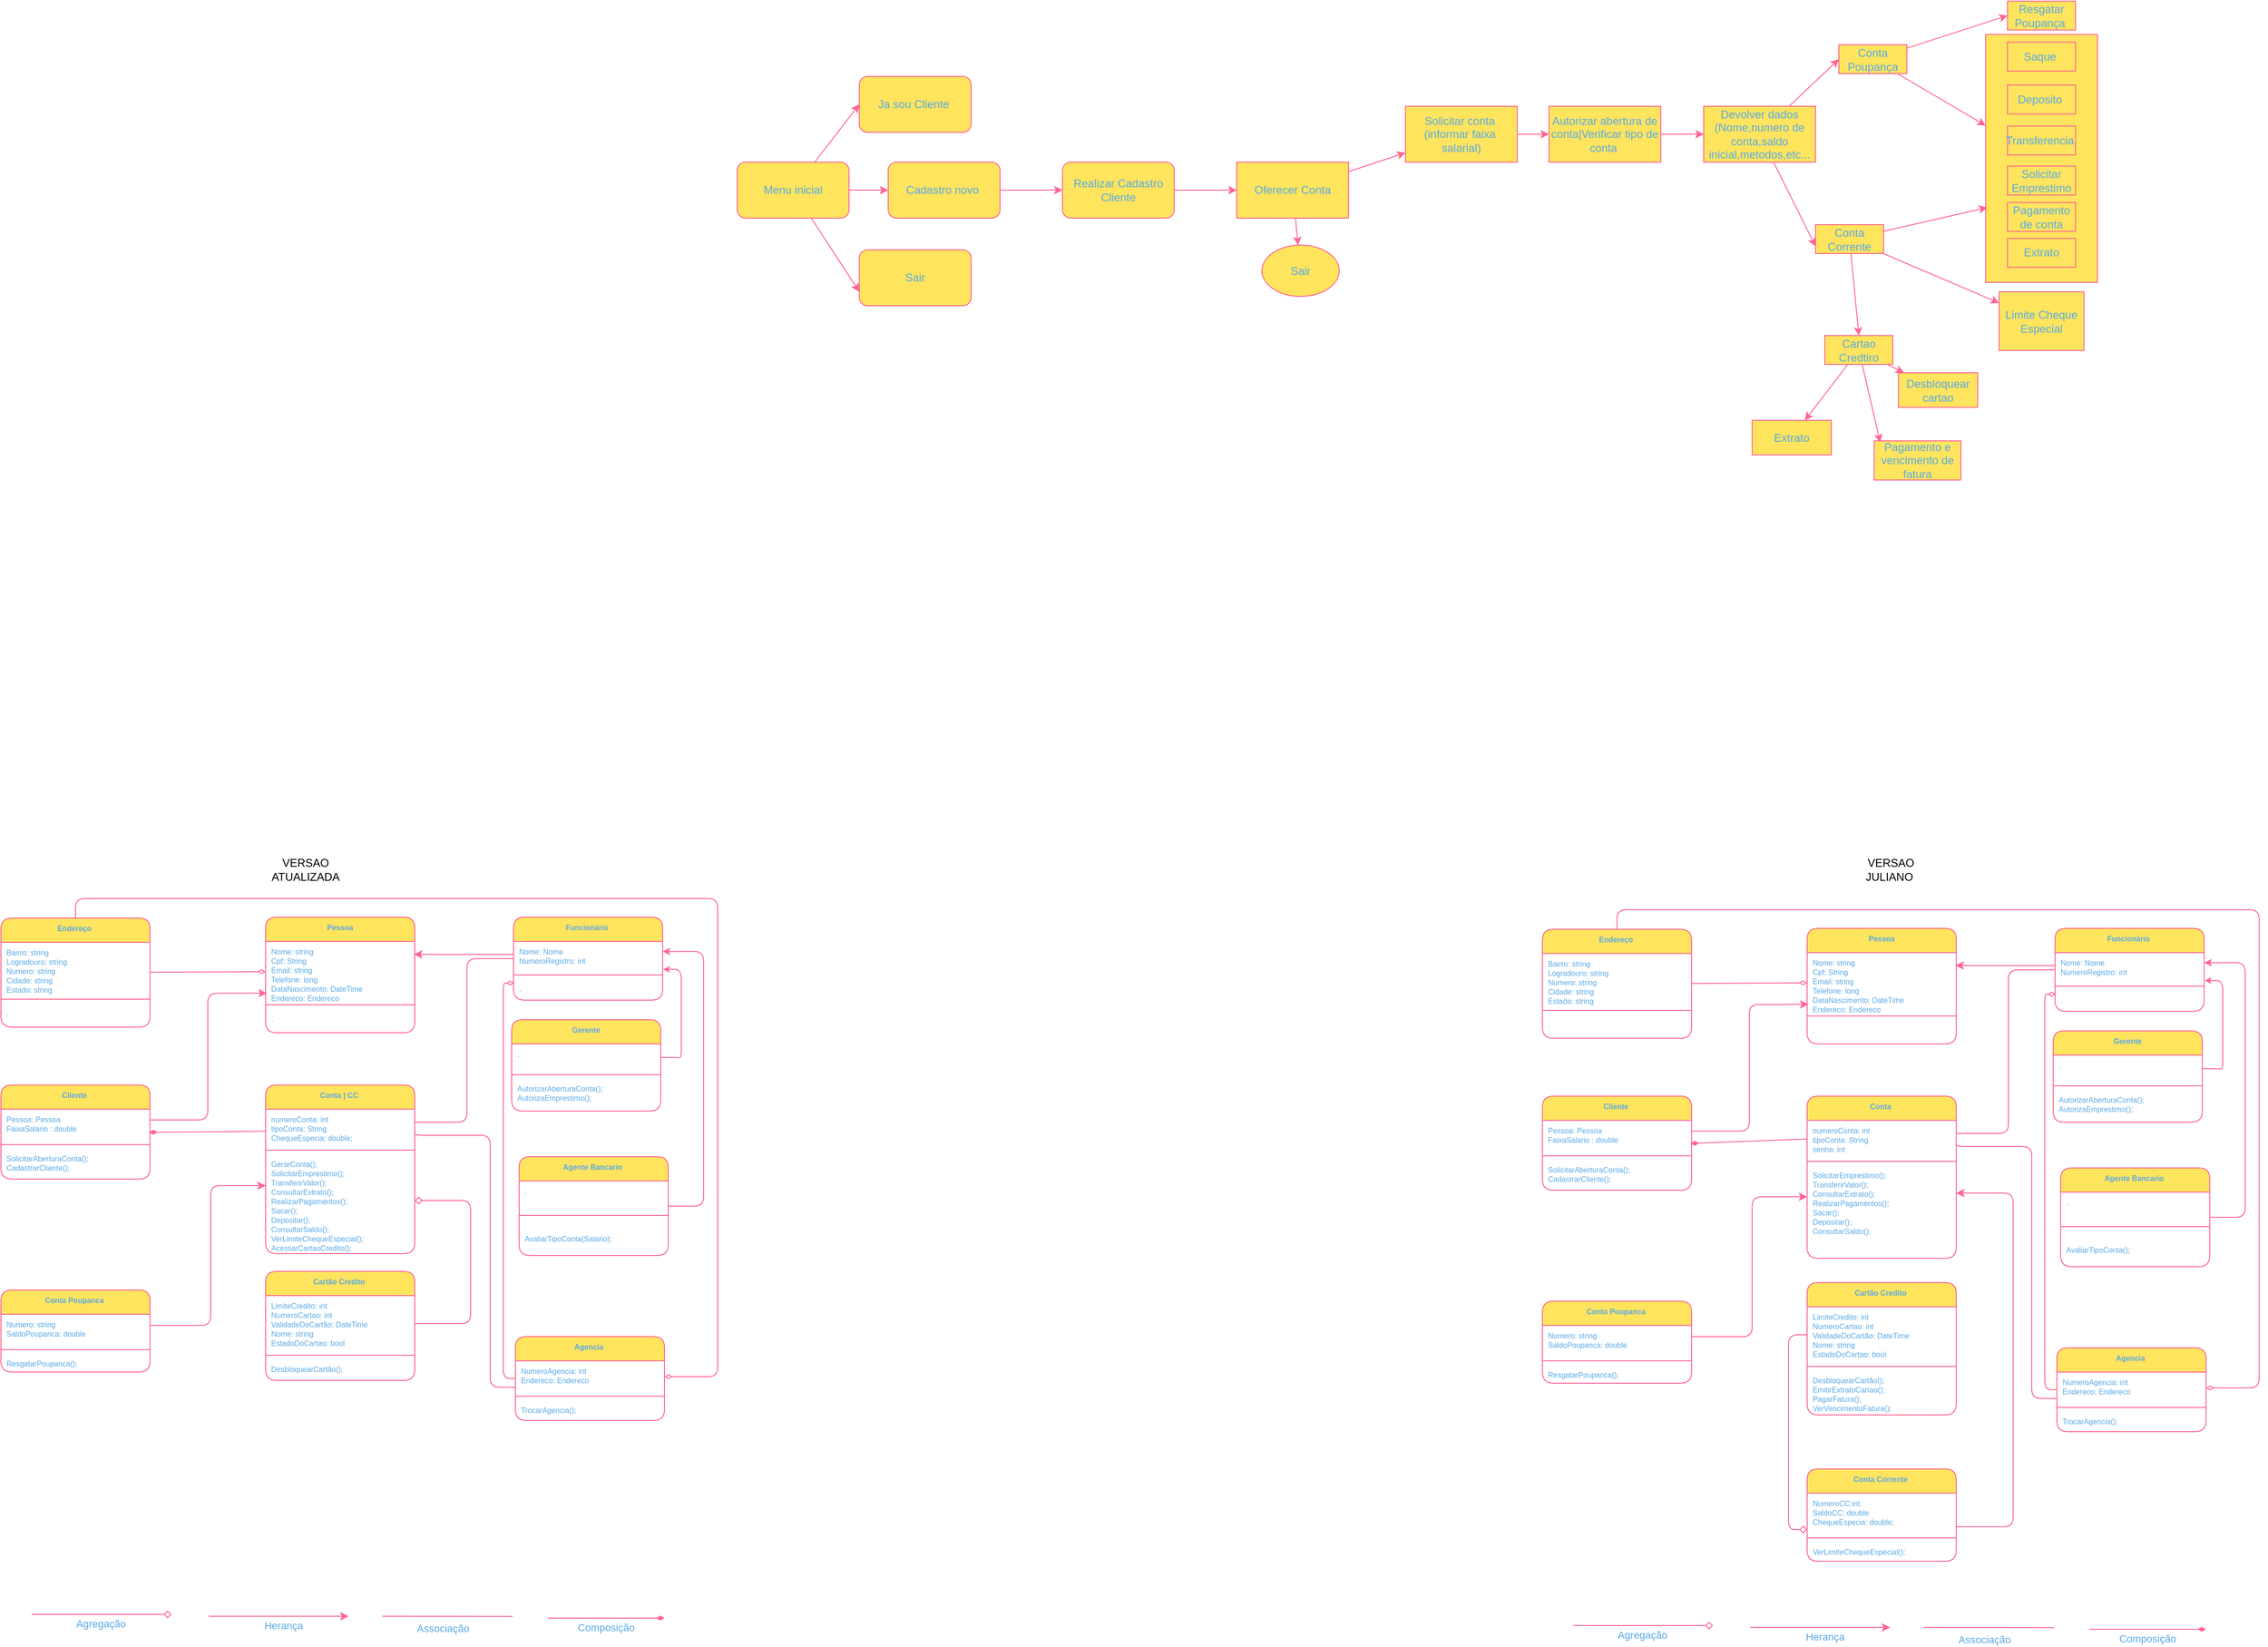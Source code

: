 <mxfile version="20.2.8" type="device"><diagram id="PL8N46Aw22F5geOH7M4H" name="Página-1"><mxGraphModel dx="2051" dy="1676" grid="0" gridSize="10" guides="1" tooltips="1" connect="1" arrows="1" fold="1" page="1" pageScale="1" pageWidth="827" pageHeight="1169" math="0" shadow="0"><root><mxCell id="0"/><mxCell id="1" parent="0"/><mxCell id="w-db2rXsRuw5DPvCUJAY-42" value="" style="rounded=0;whiteSpace=wrap;html=1;fontColor=#5AA9E6;fillColor=#FFE45E;strokeColor=#FF6392;" parent="1" vertex="1"><mxGeometry x="1350.5" y="-855" width="120" height="266" as="geometry"/></mxCell><mxCell id="Mgo8Bt-C5cRZgho-Exe1-26" style="edgeStyle=orthogonalEdgeStyle;rounded=1;orthogonalLoop=1;jettySize=auto;html=1;fontColor=#5AA9E6;endArrow=diamondThin;endFill=0;strokeColor=#FF6392;entryX=0.006;entryY=0.202;entryDx=0;entryDy=0;entryPerimeter=0;" parent="1" source="nukU2SJ9IwnNcblwifib-55" target="nukU2SJ9IwnNcblwifib-67" edge="1"><mxGeometry relative="1" as="geometry"><Array as="points"><mxPoint x="-240" y="587"/><mxPoint x="-240" y="163"/></Array></mxGeometry></mxCell><mxCell id="wB2w-p0WrT2Hb7t2ELZ9-3" style="rounded=1;orthogonalLoop=1;jettySize=auto;html=1;endArrow=none;endFill=0;entryX=0.999;entryY=0.601;entryDx=0;entryDy=0;entryPerimeter=0;exitX=0.002;exitY=0.833;exitDx=0;exitDy=0;exitPerimeter=0;strokeColor=#FF6392;fontColor=#5AA9E6;edgeStyle=orthogonalEdgeStyle;" parent="1" source="nukU2SJ9IwnNcblwifib-56" target="nukU2SJ9IwnNcblwifib-61" edge="1"><mxGeometry relative="1" as="geometry"><mxPoint x="-329" y="312" as="targetPoint"/><Array as="points"><mxPoint x="-254" y="596"/><mxPoint x="-254" y="326"/></Array></mxGeometry></mxCell><mxCell id="nukU2SJ9IwnNcblwifib-55" value="Agencia " style="swimlane;fontStyle=1;align=center;verticalAlign=top;childLayout=stackLayout;horizontal=1;startSize=26;horizontalStack=0;resizeParent=1;resizeParentMax=0;resizeLast=0;collapsible=1;marginBottom=0;labelBackgroundColor=none;fontSize=8;fontColor=#5AA9E6;rounded=1;fillColor=#FFE45E;strokeColor=#FF6392;" parent="1" vertex="1"><mxGeometry x="-227" y="542" width="160" height="90" as="geometry"/></mxCell><mxCell id="nukU2SJ9IwnNcblwifib-56" value="NumeroAgencia: int&#10;Endereco: Endereco " style="text;strokeColor=none;fillColor=none;align=left;verticalAlign=top;spacingLeft=4;spacingRight=4;overflow=hidden;rotatable=0;points=[[0,0.5],[1,0.5]];portConstraint=eastwest;labelBackgroundColor=none;fontSize=8;fontColor=#5AA9E6;rounded=1;" parent="nukU2SJ9IwnNcblwifib-55" vertex="1"><mxGeometry y="26" width="160" height="34" as="geometry"/></mxCell><mxCell id="nukU2SJ9IwnNcblwifib-57" value="" style="line;strokeWidth=1;fillColor=none;align=left;verticalAlign=middle;spacingTop=-1;spacingLeft=3;spacingRight=3;rotatable=0;labelPosition=right;points=[];portConstraint=eastwest;labelBackgroundColor=none;fontSize=8;fontColor=#5AA9E6;rounded=1;strokeColor=#FF6392;" parent="nukU2SJ9IwnNcblwifib-55" vertex="1"><mxGeometry y="60" width="160" height="8" as="geometry"/></mxCell><mxCell id="nukU2SJ9IwnNcblwifib-58" value="TrocarAgencia();&#10;" style="text;strokeColor=none;fillColor=none;align=left;verticalAlign=top;spacingLeft=4;spacingRight=4;overflow=hidden;rotatable=0;points=[[0,0.5],[1,0.5]];portConstraint=eastwest;labelBackgroundColor=none;fontSize=8;fontColor=#5AA9E6;rounded=1;" parent="nukU2SJ9IwnNcblwifib-55" vertex="1"><mxGeometry y="68" width="160" height="22" as="geometry"/></mxCell><mxCell id="nukU2SJ9IwnNcblwifib-60" value="Conta | CC " style="swimlane;fontStyle=1;align=center;verticalAlign=top;childLayout=stackLayout;horizontal=1;startSize=26;horizontalStack=0;resizeParent=1;resizeParentMax=0;resizeLast=0;collapsible=1;marginBottom=0;labelBackgroundColor=none;fontSize=8;fontColor=#5AA9E6;rounded=1;fillColor=#FFE45E;strokeColor=#FF6392;" parent="1" vertex="1"><mxGeometry x="-495" y="272" width="160" height="181" as="geometry"/></mxCell><mxCell id="nukU2SJ9IwnNcblwifib-61" value="numeroConta: int&#10;tipoConta: String&#10;ChequeEspecia: double;&#10;" style="text;strokeColor=none;fillColor=none;align=left;verticalAlign=top;spacingLeft=4;spacingRight=4;overflow=hidden;rotatable=0;points=[[0,0.5],[1,0.5]];portConstraint=eastwest;labelBackgroundColor=none;fontSize=8;fontColor=#5AA9E6;rounded=1;" parent="nukU2SJ9IwnNcblwifib-60" vertex="1"><mxGeometry y="26" width="160" height="40" as="geometry"/></mxCell><mxCell id="nukU2SJ9IwnNcblwifib-62" value="" style="line;strokeWidth=1;fillColor=none;align=left;verticalAlign=middle;spacingTop=-1;spacingLeft=3;spacingRight=3;rotatable=0;labelPosition=right;points=[];portConstraint=eastwest;labelBackgroundColor=none;fontSize=8;fontColor=#5AA9E6;rounded=1;strokeColor=#FF6392;" parent="nukU2SJ9IwnNcblwifib-60" vertex="1"><mxGeometry y="66" width="160" height="8" as="geometry"/></mxCell><mxCell id="nukU2SJ9IwnNcblwifib-63" value="GerarConta();&#10;SolicitarEmprestimo();&#10;TransferirValor();&#10;ConsultarExtrato();&#10;RealizarPagamentos();&#10;Sacar();&#10;Depositar();&#10;ConsultarSaldo();&#10;VerLimiteChequeEspecial();&#10;AcessarCartaoCredito();" style="text;strokeColor=none;fillColor=none;align=left;verticalAlign=top;spacingLeft=4;spacingRight=4;overflow=hidden;rotatable=0;points=[[0,0.5],[1,0.5]];portConstraint=eastwest;labelBackgroundColor=none;fontSize=8;fontColor=#5AA9E6;rounded=1;" parent="nukU2SJ9IwnNcblwifib-60" vertex="1"><mxGeometry y="74" width="160" height="107" as="geometry"/></mxCell><mxCell id="Mgo8Bt-C5cRZgho-Exe1-14" style="rounded=1;orthogonalLoop=1;jettySize=auto;html=1;entryX=0.995;entryY=0.217;entryDx=0;entryDy=0;fontColor=#5AA9E6;endArrow=classic;endFill=1;entryPerimeter=0;strokeColor=#FF6392;" parent="1" target="nukU2SJ9IwnNcblwifib-86" edge="1"><mxGeometry relative="1" as="geometry"><mxPoint x="-229" y="132" as="sourcePoint"/><Array as="points"><mxPoint x="-259" y="132"/><mxPoint x="-299" y="132"/></Array></mxGeometry></mxCell><mxCell id="Mgo8Bt-C5cRZgho-Exe1-19" style="edgeStyle=orthogonalEdgeStyle;rounded=1;orthogonalLoop=1;jettySize=auto;html=1;fontColor=#5AA9E6;endArrow=none;endFill=0;strokeColor=#FF6392;" parent="1" source="nukU2SJ9IwnNcblwifib-64" target="nukU2SJ9IwnNcblwifib-60" edge="1"><mxGeometry relative="1" as="geometry"><Array as="points"><mxPoint x="-279" y="136"/><mxPoint x="-279" y="312"/></Array></mxGeometry></mxCell><mxCell id="nukU2SJ9IwnNcblwifib-64" value="Funcionário &#10;" style="swimlane;fontStyle=1;align=center;verticalAlign=top;childLayout=stackLayout;horizontal=1;startSize=26;horizontalStack=0;resizeParent=1;resizeParentMax=0;resizeLast=0;collapsible=1;marginBottom=0;labelBackgroundColor=none;fontSize=8;fontColor=#5AA9E6;rounded=1;fillColor=#FFE45E;strokeColor=#FF6392;" parent="1" vertex="1"><mxGeometry x="-229" y="92" width="160" height="89" as="geometry"/></mxCell><mxCell id="nukU2SJ9IwnNcblwifib-65" value="Nome: Nome&#10;NumeroRegistro: int&#10;" style="text;strokeColor=none;fillColor=none;align=left;verticalAlign=top;spacingLeft=4;spacingRight=4;overflow=hidden;rotatable=0;points=[[0,0.5],[1,0.5]];portConstraint=eastwest;labelBackgroundColor=none;fontSize=8;fontColor=#5AA9E6;rounded=1;" parent="nukU2SJ9IwnNcblwifib-64" vertex="1"><mxGeometry y="26" width="160" height="32" as="geometry"/></mxCell><mxCell id="nukU2SJ9IwnNcblwifib-66" value="" style="line;strokeWidth=1;fillColor=none;align=left;verticalAlign=middle;spacingTop=-1;spacingLeft=3;spacingRight=3;rotatable=0;labelPosition=right;points=[];portConstraint=eastwest;labelBackgroundColor=none;fontSize=8;fontColor=#5AA9E6;rounded=1;strokeColor=#FF6392;" parent="nukU2SJ9IwnNcblwifib-64" vertex="1"><mxGeometry y="58" width="160" height="8" as="geometry"/></mxCell><mxCell id="nukU2SJ9IwnNcblwifib-67" value="." style="text;strokeColor=none;fillColor=none;align=left;verticalAlign=top;spacingLeft=4;spacingRight=4;overflow=hidden;rotatable=0;points=[[0,0.5],[1,0.5]];portConstraint=eastwest;labelBackgroundColor=none;fontSize=8;fontColor=#5AA9E6;rounded=1;" parent="nukU2SJ9IwnNcblwifib-64" vertex="1"><mxGeometry y="66" width="160" height="23" as="geometry"/></mxCell><mxCell id="Mgo8Bt-C5cRZgho-Exe1-3" style="edgeStyle=orthogonalEdgeStyle;rounded=1;orthogonalLoop=1;jettySize=auto;html=1;fontColor=#5AA9E6;endArrow=classic;endFill=1;strokeColor=#FF6392;" parent="1" source="nukU2SJ9IwnNcblwifib-72" target="nukU2SJ9IwnNcblwifib-63" edge="1"><mxGeometry relative="1" as="geometry"><Array as="points"><mxPoint x="-554" y="530"/><mxPoint x="-554" y="380"/></Array></mxGeometry></mxCell><mxCell id="nukU2SJ9IwnNcblwifib-72" value="Conta Poupanca " style="swimlane;fontStyle=1;align=center;verticalAlign=top;childLayout=stackLayout;horizontal=1;startSize=26;horizontalStack=0;resizeParent=1;resizeParentMax=0;resizeLast=0;collapsible=1;marginBottom=0;labelBackgroundColor=none;fontSize=8;fontColor=#5AA9E6;rounded=1;fillColor=#FFE45E;strokeColor=#FF6392;" parent="1" vertex="1"><mxGeometry x="-779" y="492" width="160" height="88" as="geometry"/></mxCell><mxCell id="nukU2SJ9IwnNcblwifib-73" value="Numero: string&#10;SaldoPoupanca: double&#10;" style="text;strokeColor=none;fillColor=none;align=left;verticalAlign=top;spacingLeft=4;spacingRight=4;overflow=hidden;rotatable=0;points=[[0,0.5],[1,0.5]];portConstraint=eastwest;labelBackgroundColor=none;fontSize=8;fontColor=#5AA9E6;rounded=1;" parent="nukU2SJ9IwnNcblwifib-72" vertex="1"><mxGeometry y="26" width="160" height="34" as="geometry"/></mxCell><mxCell id="nukU2SJ9IwnNcblwifib-74" value="" style="line;strokeWidth=1;fillColor=none;align=left;verticalAlign=middle;spacingTop=-1;spacingLeft=3;spacingRight=3;rotatable=0;labelPosition=right;points=[];portConstraint=eastwest;labelBackgroundColor=none;fontSize=8;fontColor=#5AA9E6;rounded=1;strokeColor=#FF6392;" parent="nukU2SJ9IwnNcblwifib-72" vertex="1"><mxGeometry y="60" width="160" height="8" as="geometry"/></mxCell><mxCell id="nukU2SJ9IwnNcblwifib-75" value="ResgatarPoupanca();&#10;" style="text;strokeColor=none;fillColor=none;align=left;verticalAlign=top;spacingLeft=4;spacingRight=4;overflow=hidden;rotatable=0;points=[[0,0.5],[1,0.5]];portConstraint=eastwest;labelBackgroundColor=none;fontSize=8;fontColor=#5AA9E6;rounded=1;" parent="nukU2SJ9IwnNcblwifib-72" vertex="1"><mxGeometry y="68" width="160" height="20" as="geometry"/></mxCell><mxCell id="nukU2SJ9IwnNcblwifib-80" value="Cartão Credito &#10;" style="swimlane;fontStyle=1;align=center;verticalAlign=top;childLayout=stackLayout;horizontal=1;startSize=26;horizontalStack=0;resizeParent=1;resizeParentMax=0;resizeLast=0;collapsible=1;marginBottom=0;labelBackgroundColor=none;fontSize=8;fontColor=#5AA9E6;rounded=1;fillColor=#FFE45E;strokeColor=#FF6392;" parent="1" vertex="1"><mxGeometry x="-495" y="472" width="160" height="117" as="geometry"/></mxCell><mxCell id="nukU2SJ9IwnNcblwifib-81" value="LimiteCredito: int&#10;NumeroCartao: int&#10;ValidadeDoCartão: DateTime&#10;Nome: string&#10;EstadoDoCartao: bool&#10;" style="text;strokeColor=none;fillColor=none;align=left;verticalAlign=top;spacingLeft=4;spacingRight=4;overflow=hidden;rotatable=0;points=[[0,0.5],[1,0.5]];portConstraint=eastwest;labelBackgroundColor=none;fontSize=8;fontColor=#5AA9E6;rounded=1;" parent="nukU2SJ9IwnNcblwifib-80" vertex="1"><mxGeometry y="26" width="160" height="60" as="geometry"/></mxCell><mxCell id="nukU2SJ9IwnNcblwifib-82" value="" style="line;strokeWidth=1;fillColor=none;align=left;verticalAlign=middle;spacingTop=-1;spacingLeft=3;spacingRight=3;rotatable=0;labelPosition=right;points=[];portConstraint=eastwest;labelBackgroundColor=none;fontSize=8;fontColor=#5AA9E6;rounded=1;strokeColor=#FF6392;" parent="nukU2SJ9IwnNcblwifib-80" vertex="1"><mxGeometry y="86" width="160" height="8" as="geometry"/></mxCell><mxCell id="nukU2SJ9IwnNcblwifib-83" value="DesbloquearCartão();&#10;&#10;" style="text;strokeColor=none;fillColor=none;align=left;verticalAlign=top;spacingLeft=4;spacingRight=4;overflow=hidden;rotatable=0;points=[[0,0.5],[1,0.5]];portConstraint=eastwest;labelBackgroundColor=none;fontSize=8;fontColor=#5AA9E6;rounded=1;" parent="nukU2SJ9IwnNcblwifib-80" vertex="1"><mxGeometry y="94" width="160" height="23" as="geometry"/></mxCell><mxCell id="nukU2SJ9IwnNcblwifib-85" value="Pessoa" style="swimlane;fontStyle=1;align=center;verticalAlign=top;childLayout=stackLayout;horizontal=1;startSize=26;horizontalStack=0;resizeParent=1;resizeParentMax=0;resizeLast=0;collapsible=1;marginBottom=0;labelBackgroundColor=none;fontSize=8;fontColor=#5AA9E6;rounded=1;fillColor=#FFE45E;strokeColor=#FF6392;" parent="1" vertex="1"><mxGeometry x="-495" y="92" width="160" height="124" as="geometry"/></mxCell><mxCell id="nukU2SJ9IwnNcblwifib-86" value="Nome: string  &#10;Cpf: String&#10;Email: string&#10;Telefone: long&#10;DataNascimento: DateTime&#10;Endereco: Endereco" style="text;strokeColor=none;fillColor=none;align=left;verticalAlign=top;spacingLeft=4;spacingRight=4;overflow=hidden;rotatable=0;points=[[0,0.5],[1,0.5]];portConstraint=eastwest;labelBackgroundColor=none;fontSize=8;fontColor=#5AA9E6;rounded=1;" parent="nukU2SJ9IwnNcblwifib-85" vertex="1"><mxGeometry y="26" width="160" height="64" as="geometry"/></mxCell><mxCell id="nukU2SJ9IwnNcblwifib-87" value="" style="line;strokeWidth=1;fillColor=none;align=left;verticalAlign=middle;spacingTop=-1;spacingLeft=3;spacingRight=3;rotatable=0;labelPosition=right;points=[];portConstraint=eastwest;labelBackgroundColor=none;fontSize=8;fontColor=#5AA9E6;rounded=1;strokeColor=#FF6392;" parent="nukU2SJ9IwnNcblwifib-85" vertex="1"><mxGeometry y="90" width="160" height="8" as="geometry"/></mxCell><mxCell id="nukU2SJ9IwnNcblwifib-88" value="." style="text;strokeColor=none;fillColor=none;align=left;verticalAlign=top;spacingLeft=4;spacingRight=4;overflow=hidden;rotatable=0;points=[[0,0.5],[1,0.5]];portConstraint=eastwest;labelBackgroundColor=none;fontSize=8;fontColor=#5AA9E6;rounded=1;" parent="nukU2SJ9IwnNcblwifib-85" vertex="1"><mxGeometry y="98" width="160" height="26" as="geometry"/></mxCell><mxCell id="nukU2SJ9IwnNcblwifib-96" value="Cliente " style="swimlane;fontStyle=1;align=center;verticalAlign=top;childLayout=stackLayout;horizontal=1;startSize=26;horizontalStack=0;resizeParent=1;resizeParentMax=0;resizeLast=0;collapsible=1;marginBottom=0;labelBackgroundColor=none;fontSize=8;fontColor=#5AA9E6;rounded=1;fillColor=#FFE45E;strokeColor=#FF6392;" parent="1" vertex="1"><mxGeometry x="-779" y="272" width="160" height="101" as="geometry"/></mxCell><mxCell id="nukU2SJ9IwnNcblwifib-97" value="Pessoa: Pessoa &#10;FaixaSalario : double&#10; " style="text;strokeColor=none;fillColor=none;align=left;verticalAlign=top;spacingLeft=4;spacingRight=4;overflow=hidden;rotatable=0;points=[[0,0.5],[1,0.5]];portConstraint=eastwest;labelBackgroundColor=none;fontSize=8;fontColor=#5AA9E6;rounded=1;" parent="nukU2SJ9IwnNcblwifib-96" vertex="1"><mxGeometry y="26" width="160" height="34" as="geometry"/></mxCell><mxCell id="nukU2SJ9IwnNcblwifib-98" value="" style="line;strokeWidth=1;fillColor=none;align=left;verticalAlign=middle;spacingTop=-1;spacingLeft=3;spacingRight=3;rotatable=0;labelPosition=right;points=[];portConstraint=eastwest;labelBackgroundColor=none;fontSize=8;fontColor=#5AA9E6;rounded=1;strokeColor=#FF6392;" parent="nukU2SJ9IwnNcblwifib-96" vertex="1"><mxGeometry y="60" width="160" height="8" as="geometry"/></mxCell><mxCell id="nukU2SJ9IwnNcblwifib-99" value="SolicitarAberturaConta();&#10;CadastrarCliente();&#10;&#10;&#10;&#10;" style="text;strokeColor=none;fillColor=none;align=left;verticalAlign=top;spacingLeft=4;spacingRight=4;overflow=hidden;rotatable=0;points=[[0,0.5],[1,0.5]];portConstraint=eastwest;labelBackgroundColor=none;fontSize=8;fontColor=#5AA9E6;rounded=1;" parent="nukU2SJ9IwnNcblwifib-96" vertex="1"><mxGeometry y="68" width="160" height="33" as="geometry"/></mxCell><mxCell id="Mgo8Bt-C5cRZgho-Exe1-25" style="edgeStyle=none;rounded=1;orthogonalLoop=1;jettySize=auto;html=1;fontColor=#5AA9E6;endArrow=diamondThin;endFill=0;strokeColor=#FF6392;" parent="1" source="nukU2SJ9IwnNcblwifib-100" target="nukU2SJ9IwnNcblwifib-86" edge="1"><mxGeometry relative="1" as="geometry"/></mxCell><mxCell id="nukU2SJ9IwnNcblwifib-100" value="Endereço " style="swimlane;fontStyle=1;align=center;verticalAlign=top;childLayout=stackLayout;horizontal=1;startSize=26;horizontalStack=0;resizeParent=1;resizeParentMax=0;resizeLast=0;collapsible=1;marginBottom=0;labelBackgroundColor=none;fontSize=8;fontColor=#5AA9E6;rounded=1;fillColor=#FFE45E;strokeColor=#FF6392;" parent="1" vertex="1"><mxGeometry x="-779" y="93" width="160" height="117" as="geometry"/></mxCell><mxCell id="nukU2SJ9IwnNcblwifib-101" value="Bairro: string&#10;Logradouro: string&#10;Numero: string&#10;Cidade: string&#10;Estado: string&#10;&#10;" style="text;strokeColor=none;fillColor=none;align=left;verticalAlign=top;spacingLeft=4;spacingRight=4;overflow=hidden;rotatable=0;points=[[0,0.5],[1,0.5]];portConstraint=eastwest;labelBackgroundColor=none;fontSize=8;fontColor=#5AA9E6;rounded=1;" parent="nukU2SJ9IwnNcblwifib-100" vertex="1"><mxGeometry y="26" width="160" height="57" as="geometry"/></mxCell><mxCell id="nukU2SJ9IwnNcblwifib-102" value="" style="line;strokeWidth=1;fillColor=none;align=left;verticalAlign=middle;spacingTop=-1;spacingLeft=3;spacingRight=3;rotatable=0;labelPosition=right;points=[];portConstraint=eastwest;labelBackgroundColor=none;fontSize=8;fontColor=#5AA9E6;rounded=1;strokeColor=#FF6392;" parent="nukU2SJ9IwnNcblwifib-100" vertex="1"><mxGeometry y="83" width="160" height="8" as="geometry"/></mxCell><mxCell id="nukU2SJ9IwnNcblwifib-103" value="." style="text;strokeColor=none;fillColor=none;align=left;verticalAlign=top;spacingLeft=4;spacingRight=4;overflow=hidden;rotatable=0;points=[[0,0.5],[1,0.5]];portConstraint=eastwest;labelBackgroundColor=none;fontSize=8;fontColor=#5AA9E6;rounded=1;" parent="nukU2SJ9IwnNcblwifib-100" vertex="1"><mxGeometry y="91" width="160" height="26" as="geometry"/></mxCell><mxCell id="Mgo8Bt-C5cRZgho-Exe1-17" style="edgeStyle=orthogonalEdgeStyle;rounded=1;orthogonalLoop=1;jettySize=auto;html=1;fontColor=#5AA9E6;endArrow=classic;endFill=1;exitX=0.999;exitY=0.337;exitDx=0;exitDy=0;exitPerimeter=0;entryX=0.008;entryY=0.868;entryDx=0;entryDy=0;entryPerimeter=0;strokeColor=#FF6392;" parent="1" source="nukU2SJ9IwnNcblwifib-97" target="nukU2SJ9IwnNcblwifib-86" edge="1"><mxGeometry relative="1" as="geometry"/></mxCell><mxCell id="Mgo8Bt-C5cRZgho-Exe1-18" style="edgeStyle=none;rounded=1;orthogonalLoop=1;jettySize=auto;html=1;fontColor=#5AA9E6;endArrow=diamondThin;endFill=1;strokeColor=#FF6392;entryX=0.994;entryY=0.73;entryDx=0;entryDy=0;entryPerimeter=0;exitX=0.001;exitY=0.592;exitDx=0;exitDy=0;exitPerimeter=0;" parent="1" source="nukU2SJ9IwnNcblwifib-61" target="nukU2SJ9IwnNcblwifib-97" edge="1"><mxGeometry relative="1" as="geometry"><mxPoint x="-492" y="323" as="sourcePoint"/><mxPoint x="-581" y="332" as="targetPoint"/><Array as="points"/></mxGeometry></mxCell><mxCell id="i0f7ElFfIRwDKnlxdkTl-2" style="edgeStyle=orthogonalEdgeStyle;rounded=1;orthogonalLoop=1;jettySize=auto;html=1;endArrow=diamondThin;endFill=0;strokeColor=#FF6392;fontColor=#5AA9E6;" parent="1" source="nukU2SJ9IwnNcblwifib-100" target="nukU2SJ9IwnNcblwifib-56" edge="1"><mxGeometry relative="1" as="geometry"><mxPoint x="-759" y="72" as="sourcePoint"/><Array as="points"><mxPoint x="-699" y="72"/><mxPoint x="-10" y="72"/><mxPoint x="-10" y="585"/></Array><mxPoint x="-39" y="312" as="targetPoint"/></mxGeometry></mxCell><mxCell id="Mgo8Bt-C5cRZgho-Exe1-20" style="edgeStyle=none;rounded=1;orthogonalLoop=1;jettySize=auto;html=1;fontColor=#5AA9E6;endArrow=diamond;endFill=0;labelBorderColor=none;strokeColor=#FF6392;" parent="1" edge="1"><mxGeometry relative="1" as="geometry"><mxPoint x="-746" y="840.003" as="sourcePoint"/><mxPoint x="-596" y="840.043" as="targetPoint"/></mxGeometry></mxCell><mxCell id="Mgo8Bt-C5cRZgho-Exe1-21" value="Agregação" style="edgeLabel;html=1;align=center;verticalAlign=middle;resizable=0;points=[];fontColor=#5AA9E6;labelBorderColor=none;rounded=1;" parent="Mgo8Bt-C5cRZgho-Exe1-20" vertex="1" connectable="0"><mxGeometry x="0.575" y="-3" relative="1" as="geometry"><mxPoint x="-44" y="7" as="offset"/></mxGeometry></mxCell><mxCell id="Mgo8Bt-C5cRZgho-Exe1-22" value="Herança" style="edgeStyle=none;rounded=1;orthogonalLoop=1;jettySize=auto;html=1;fontColor=#5AA9E6;endArrow=classic;endFill=1;exitX=1;exitY=0.5;exitDx=0;exitDy=0;labelBorderColor=none;strokeColor=#FF6392;" parent="1" edge="1"><mxGeometry x="0.067" y="-10" relative="1" as="geometry"><mxPoint x="-556" y="842.003" as="sourcePoint"/><mxPoint x="-406" y="842.003" as="targetPoint"/><mxPoint as="offset"/></mxGeometry></mxCell><mxCell id="Mgo8Bt-C5cRZgho-Exe1-23" value="Associação" style="edgeStyle=none;rounded=1;orthogonalLoop=1;jettySize=auto;html=1;fontColor=#5AA9E6;endArrow=none;endFill=0;labelBorderColor=none;strokeColor=#FF6392;" parent="1" edge="1"><mxGeometry x="-0.071" y="-13" relative="1" as="geometry"><mxPoint x="-370" y="842" as="sourcePoint"/><mxPoint x="-230" y="842.263" as="targetPoint"/><mxPoint as="offset"/></mxGeometry></mxCell><mxCell id="Mgo8Bt-C5cRZgho-Exe1-24" value="Composição" style="edgeStyle=none;rounded=1;orthogonalLoop=1;jettySize=auto;html=1;fontColor=#5AA9E6;endArrow=diamondThin;endFill=1;labelBorderColor=none;strokeColor=#FF6392;" parent="1" edge="1"><mxGeometry y="-10" relative="1" as="geometry"><mxPoint x="-192" y="844.003" as="sourcePoint"/><mxPoint x="-67" y="844.003" as="targetPoint"/><mxPoint x="-1" as="offset"/></mxGeometry></mxCell><mxCell id="pLCEhwqjuLgwXf9uXFUU-20" style="edgeStyle=orthogonalEdgeStyle;rounded=1;orthogonalLoop=1;jettySize=auto;html=1;entryX=1.001;entryY=0.338;entryDx=0;entryDy=0;entryPerimeter=0;fontSize=12;endArrow=classic;startSize=14;endSize=5;endFill=1;strokeColor=#FF6392;fontColor=#5AA9E6;" parent="1" source="pLCEhwqjuLgwXf9uXFUU-7" target="nukU2SJ9IwnNcblwifib-65" edge="1"><mxGeometry relative="1" as="geometry"><Array as="points"><mxPoint x="-25" y="129"/></Array></mxGeometry></mxCell><mxCell id="pLCEhwqjuLgwXf9uXFUU-7" value="Agente Bancario &#10;" style="swimlane;fontStyle=1;align=center;verticalAlign=top;childLayout=stackLayout;horizontal=1;startSize=26;horizontalStack=0;resizeParent=1;resizeParentMax=0;resizeLast=0;collapsible=1;marginBottom=0;labelBackgroundColor=none;fontSize=8;fontColor=#5AA9E6;rounded=1;fillColor=#FFE45E;strokeColor=#FF6392;" parent="1" vertex="1"><mxGeometry x="-223" y="349" width="160" height="106" as="geometry"/></mxCell><mxCell id="pLCEhwqjuLgwXf9uXFUU-8" value="." style="text;strokeColor=none;fillColor=none;align=left;verticalAlign=top;spacingLeft=4;spacingRight=4;overflow=hidden;rotatable=0;points=[[0,0.5],[1,0.5]];portConstraint=eastwest;labelBackgroundColor=none;fontSize=8;fontColor=#5AA9E6;rounded=1;" parent="pLCEhwqjuLgwXf9uXFUU-7" vertex="1"><mxGeometry y="26" width="160" height="33" as="geometry"/></mxCell><mxCell id="pLCEhwqjuLgwXf9uXFUU-9" value="" style="line;strokeWidth=1;fillColor=none;align=left;verticalAlign=middle;spacingTop=-1;spacingLeft=3;spacingRight=3;rotatable=0;labelPosition=right;points=[];portConstraint=eastwest;labelBackgroundColor=none;fontSize=8;fontColor=#5AA9E6;rounded=1;strokeColor=#FF6392;" parent="pLCEhwqjuLgwXf9uXFUU-7" vertex="1"><mxGeometry y="59" width="160" height="8" as="geometry"/></mxCell><mxCell id="pLCEhwqjuLgwXf9uXFUU-10" value="&#10;AvaliarTipoConta(Salario);&#10;" style="text;strokeColor=none;fillColor=none;align=left;verticalAlign=top;spacingLeft=4;spacingRight=4;overflow=hidden;rotatable=0;points=[[0,0.5],[1,0.5]];portConstraint=eastwest;labelBackgroundColor=none;fontSize=8;fontColor=#5AA9E6;rounded=1;" parent="pLCEhwqjuLgwXf9uXFUU-7" vertex="1"><mxGeometry y="67" width="160" height="39" as="geometry"/></mxCell><mxCell id="pLCEhwqjuLgwXf9uXFUU-11" value="Gerente" style="swimlane;fontStyle=1;align=center;verticalAlign=top;childLayout=stackLayout;horizontal=1;startSize=26;horizontalStack=0;resizeParent=1;resizeParentMax=0;resizeLast=0;collapsible=1;marginBottom=0;labelBackgroundColor=none;fontSize=8;fontColor=#5AA9E6;rounded=1;fillColor=#FFE45E;strokeColor=#FF6392;" parent="1" vertex="1"><mxGeometry x="-231" y="202" width="160" height="98" as="geometry"/></mxCell><mxCell id="pLCEhwqjuLgwXf9uXFUU-12" value="." style="text;strokeColor=none;fillColor=none;align=left;verticalAlign=top;spacingLeft=4;spacingRight=4;overflow=hidden;rotatable=0;points=[[0,0.5],[1,0.5]];portConstraint=eastwest;labelBackgroundColor=none;fontSize=8;fontColor=#5AA9E6;rounded=1;" parent="pLCEhwqjuLgwXf9uXFUU-11" vertex="1"><mxGeometry y="26" width="160" height="29" as="geometry"/></mxCell><mxCell id="pLCEhwqjuLgwXf9uXFUU-13" value="" style="line;strokeWidth=1;fillColor=none;align=left;verticalAlign=middle;spacingTop=-1;spacingLeft=3;spacingRight=3;rotatable=0;labelPosition=right;points=[];portConstraint=eastwest;labelBackgroundColor=none;fontSize=8;fontColor=#5AA9E6;rounded=1;strokeColor=#FF6392;" parent="pLCEhwqjuLgwXf9uXFUU-11" vertex="1"><mxGeometry y="55" width="160" height="8" as="geometry"/></mxCell><mxCell id="pLCEhwqjuLgwXf9uXFUU-14" value="AutorizarAberturaConta();&#10;AutorizaEmprestimo();" style="text;strokeColor=none;fillColor=none;align=left;verticalAlign=top;spacingLeft=4;spacingRight=4;overflow=hidden;rotatable=0;points=[[0,0.5],[1,0.5]];portConstraint=eastwest;labelBackgroundColor=none;fontSize=8;fontColor=#5AA9E6;rounded=1;" parent="pLCEhwqjuLgwXf9uXFUU-11" vertex="1"><mxGeometry y="63" width="160" height="35" as="geometry"/></mxCell><mxCell id="pLCEhwqjuLgwXf9uXFUU-21" style="edgeStyle=orthogonalEdgeStyle;rounded=1;orthogonalLoop=1;jettySize=auto;html=1;entryX=1.004;entryY=0.938;entryDx=0;entryDy=0;entryPerimeter=0;fontSize=12;endArrow=classic;startSize=14;endSize=4;endFill=1;strokeColor=#FF6392;fontColor=#5AA9E6;" parent="1" source="pLCEhwqjuLgwXf9uXFUU-12" target="nukU2SJ9IwnNcblwifib-65" edge="1"><mxGeometry relative="1" as="geometry"><Array as="points"><mxPoint x="-56" y="243"/><mxPoint x="-49" y="243"/><mxPoint x="-49" y="148"/></Array></mxGeometry></mxCell><mxCell id="w-db2rXsRuw5DPvCUJAY-5" style="rounded=0;orthogonalLoop=1;jettySize=auto;html=1;entryX=0;entryY=0.5;entryDx=0;entryDy=0;fontColor=#5AA9E6;strokeColor=#FF6392;" parent="1" source="w-db2rXsRuw5DPvCUJAY-1" target="w-db2rXsRuw5DPvCUJAY-2" edge="1"><mxGeometry relative="1" as="geometry"/></mxCell><mxCell id="w-db2rXsRuw5DPvCUJAY-6" style="edgeStyle=none;rounded=0;orthogonalLoop=1;jettySize=auto;html=1;entryX=0;entryY=0.75;entryDx=0;entryDy=0;fontColor=#5AA9E6;strokeColor=#FF6392;" parent="1" source="w-db2rXsRuw5DPvCUJAY-1" target="w-db2rXsRuw5DPvCUJAY-4" edge="1"><mxGeometry relative="1" as="geometry"/></mxCell><mxCell id="w-db2rXsRuw5DPvCUJAY-7" style="edgeStyle=none;rounded=0;orthogonalLoop=1;jettySize=auto;html=1;entryX=0;entryY=0.5;entryDx=0;entryDy=0;fontColor=#5AA9E6;strokeColor=#FF6392;" parent="1" source="w-db2rXsRuw5DPvCUJAY-1" target="w-db2rXsRuw5DPvCUJAY-3" edge="1"><mxGeometry relative="1" as="geometry"/></mxCell><mxCell id="w-db2rXsRuw5DPvCUJAY-1" value="Menu inicial" style="rounded=1;whiteSpace=wrap;html=1;fontColor=#5AA9E6;fillColor=#FFE45E;strokeColor=#FF6392;" parent="1" vertex="1"><mxGeometry x="11" y="-718" width="120" height="60" as="geometry"/></mxCell><mxCell id="w-db2rXsRuw5DPvCUJAY-2" value="Ja sou Cliente&amp;nbsp;" style="rounded=1;whiteSpace=wrap;html=1;fontColor=#5AA9E6;fillColor=#FFE45E;strokeColor=#FF6392;" parent="1" vertex="1"><mxGeometry x="142" y="-810" width="120" height="60" as="geometry"/></mxCell><mxCell id="w-db2rXsRuw5DPvCUJAY-9" style="edgeStyle=none;rounded=0;orthogonalLoop=1;jettySize=auto;html=1;entryX=0;entryY=0.5;entryDx=0;entryDy=0;fontColor=#5AA9E6;strokeColor=#FF6392;" parent="1" source="w-db2rXsRuw5DPvCUJAY-3" target="w-db2rXsRuw5DPvCUJAY-8" edge="1"><mxGeometry relative="1" as="geometry"/></mxCell><mxCell id="w-db2rXsRuw5DPvCUJAY-3" value="Cadastro novo&amp;nbsp;" style="rounded=1;whiteSpace=wrap;html=1;fontColor=#5AA9E6;fillColor=#FFE45E;strokeColor=#FF6392;" parent="1" vertex="1"><mxGeometry x="173" y="-718" width="120" height="60" as="geometry"/></mxCell><mxCell id="w-db2rXsRuw5DPvCUJAY-4" value="Sair" style="rounded=1;whiteSpace=wrap;html=1;fontColor=#5AA9E6;fillColor=#FFE45E;strokeColor=#FF6392;" parent="1" vertex="1"><mxGeometry x="142" y="-624" width="120" height="60" as="geometry"/></mxCell><mxCell id="w-db2rXsRuw5DPvCUJAY-11" style="edgeStyle=none;rounded=0;orthogonalLoop=1;jettySize=auto;html=1;fontColor=#5AA9E6;strokeColor=#FF6392;" parent="1" source="w-db2rXsRuw5DPvCUJAY-8" target="w-db2rXsRuw5DPvCUJAY-10" edge="1"><mxGeometry relative="1" as="geometry"/></mxCell><mxCell id="w-db2rXsRuw5DPvCUJAY-8" value="Realizar Cadastro&lt;br&gt;Cliente" style="rounded=1;whiteSpace=wrap;html=1;fontColor=#5AA9E6;fillColor=#FFE45E;strokeColor=#FF6392;" parent="1" vertex="1"><mxGeometry x="360" y="-718" width="120" height="60" as="geometry"/></mxCell><mxCell id="w-db2rXsRuw5DPvCUJAY-14" style="edgeStyle=none;rounded=0;orthogonalLoop=1;jettySize=auto;html=1;fontColor=#5AA9E6;strokeColor=#FF6392;" parent="1" source="w-db2rXsRuw5DPvCUJAY-10" target="w-db2rXsRuw5DPvCUJAY-12" edge="1"><mxGeometry relative="1" as="geometry"/></mxCell><mxCell id="w-db2rXsRuw5DPvCUJAY-16" style="edgeStyle=none;rounded=0;orthogonalLoop=1;jettySize=auto;html=1;fontColor=#5AA9E6;strokeColor=#FF6392;" parent="1" source="w-db2rXsRuw5DPvCUJAY-10" target="w-db2rXsRuw5DPvCUJAY-15" edge="1"><mxGeometry relative="1" as="geometry"/></mxCell><mxCell id="w-db2rXsRuw5DPvCUJAY-10" value="Oferecer Conta" style="rounded=0;whiteSpace=wrap;html=1;fontColor=#5AA9E6;fillColor=#FFE45E;strokeColor=#FF6392;" parent="1" vertex="1"><mxGeometry x="547" y="-718" width="120" height="60" as="geometry"/></mxCell><mxCell id="w-db2rXsRuw5DPvCUJAY-12" value="Sair" style="ellipse;whiteSpace=wrap;html=1;fontColor=#5AA9E6;fillColor=#FFE45E;strokeColor=#FF6392;" parent="1" vertex="1"><mxGeometry x="574" y="-629" width="83" height="55" as="geometry"/></mxCell><mxCell id="w-db2rXsRuw5DPvCUJAY-19" style="edgeStyle=none;rounded=0;orthogonalLoop=1;jettySize=auto;html=1;fontColor=#5AA9E6;strokeColor=#FF6392;" parent="1" source="w-db2rXsRuw5DPvCUJAY-15" target="w-db2rXsRuw5DPvCUJAY-17" edge="1"><mxGeometry relative="1" as="geometry"/></mxCell><mxCell id="w-db2rXsRuw5DPvCUJAY-15" value="Solicitar conta&amp;nbsp;&lt;br&gt;(informar faixa&amp;nbsp; salarial)&lt;br&gt;" style="rounded=0;whiteSpace=wrap;html=1;fontColor=#5AA9E6;fillColor=#FFE45E;strokeColor=#FF6392;" parent="1" vertex="1"><mxGeometry x="728" y="-778" width="120" height="60" as="geometry"/></mxCell><mxCell id="w-db2rXsRuw5DPvCUJAY-21" style="edgeStyle=none;rounded=0;orthogonalLoop=1;jettySize=auto;html=1;fontColor=#5AA9E6;strokeColor=#FF6392;" parent="1" source="w-db2rXsRuw5DPvCUJAY-17" target="w-db2rXsRuw5DPvCUJAY-20" edge="1"><mxGeometry relative="1" as="geometry"/></mxCell><mxCell id="w-db2rXsRuw5DPvCUJAY-17" value="Autorizar abertura de conta|Verificar tipo de conta&amp;nbsp;" style="rounded=0;whiteSpace=wrap;html=1;fontColor=#5AA9E6;fillColor=#FFE45E;strokeColor=#FF6392;" parent="1" vertex="1"><mxGeometry x="882" y="-778" width="120" height="60" as="geometry"/></mxCell><mxCell id="w-db2rXsRuw5DPvCUJAY-29" style="edgeStyle=none;rounded=0;orthogonalLoop=1;jettySize=auto;html=1;entryX=0;entryY=0.5;entryDx=0;entryDy=0;fontColor=#5AA9E6;strokeColor=#FF6392;" parent="1" source="w-db2rXsRuw5DPvCUJAY-20" target="w-db2rXsRuw5DPvCUJAY-24" edge="1"><mxGeometry relative="1" as="geometry"/></mxCell><mxCell id="w-db2rXsRuw5DPvCUJAY-30" style="edgeStyle=none;rounded=0;orthogonalLoop=1;jettySize=auto;html=1;entryX=0;entryY=0.75;entryDx=0;entryDy=0;fontColor=#5AA9E6;strokeColor=#FF6392;" parent="1" source="w-db2rXsRuw5DPvCUJAY-20" target="w-db2rXsRuw5DPvCUJAY-26" edge="1"><mxGeometry relative="1" as="geometry"/></mxCell><mxCell id="w-db2rXsRuw5DPvCUJAY-20" value="Devolver dados (Nome,numero de conta,saldo inicial,metodos,etc..." style="rounded=0;whiteSpace=wrap;html=1;fontColor=#5AA9E6;fillColor=#FFE45E;strokeColor=#FF6392;" parent="1" vertex="1"><mxGeometry x="1048" y="-778" width="120" height="60" as="geometry"/></mxCell><mxCell id="w-db2rXsRuw5DPvCUJAY-43" style="edgeStyle=none;rounded=0;orthogonalLoop=1;jettySize=auto;html=1;entryX=0;entryY=0.5;entryDx=0;entryDy=0;fontColor=#5AA9E6;strokeColor=#FF6392;" parent="1" source="w-db2rXsRuw5DPvCUJAY-24" target="w-db2rXsRuw5DPvCUJAY-34" edge="1"><mxGeometry relative="1" as="geometry"/></mxCell><mxCell id="w-db2rXsRuw5DPvCUJAY-44" style="edgeStyle=none;rounded=0;orthogonalLoop=1;jettySize=auto;html=1;fontColor=#5AA9E6;strokeColor=#FF6392;" parent="1" source="w-db2rXsRuw5DPvCUJAY-24" target="w-db2rXsRuw5DPvCUJAY-42" edge="1"><mxGeometry relative="1" as="geometry"/></mxCell><mxCell id="w-db2rXsRuw5DPvCUJAY-24" value="Conta Poupança" style="rounded=0;whiteSpace=wrap;html=1;fontColor=#5AA9E6;fillColor=#FFE45E;strokeColor=#FF6392;" parent="1" vertex="1"><mxGeometry x="1193" y="-844" width="73" height="31" as="geometry"/></mxCell><mxCell id="w-db2rXsRuw5DPvCUJAY-32" style="edgeStyle=none;rounded=0;orthogonalLoop=1;jettySize=auto;html=1;fontColor=#5AA9E6;entryX=0.5;entryY=0;entryDx=0;entryDy=0;strokeColor=#FF6392;" parent="1" source="w-db2rXsRuw5DPvCUJAY-26" target="w-db2rXsRuw5DPvCUJAY-31" edge="1"><mxGeometry relative="1" as="geometry"><mxPoint x="1211" y="-532" as="targetPoint"/></mxGeometry></mxCell><mxCell id="w-db2rXsRuw5DPvCUJAY-45" style="edgeStyle=none;rounded=0;orthogonalLoop=1;jettySize=auto;html=1;entryX=0.014;entryY=0.698;entryDx=0;entryDy=0;entryPerimeter=0;fontColor=#5AA9E6;strokeColor=#FF6392;" parent="1" source="w-db2rXsRuw5DPvCUJAY-26" target="w-db2rXsRuw5DPvCUJAY-42" edge="1"><mxGeometry relative="1" as="geometry"/></mxCell><mxCell id="w-db2rXsRuw5DPvCUJAY-47" style="edgeStyle=none;rounded=0;orthogonalLoop=1;jettySize=auto;html=1;fontColor=#5AA9E6;strokeColor=#FF6392;" parent="1" source="w-db2rXsRuw5DPvCUJAY-26" target="w-db2rXsRuw5DPvCUJAY-46" edge="1"><mxGeometry relative="1" as="geometry"/></mxCell><mxCell id="w-db2rXsRuw5DPvCUJAY-26" value="Conta Corrente" style="rounded=0;whiteSpace=wrap;html=1;fontColor=#5AA9E6;fillColor=#FFE45E;strokeColor=#FF6392;" parent="1" vertex="1"><mxGeometry x="1168" y="-651" width="73" height="31" as="geometry"/></mxCell><mxCell id="w-db2rXsRuw5DPvCUJAY-49" style="edgeStyle=none;rounded=0;orthogonalLoop=1;jettySize=auto;html=1;fontColor=#5AA9E6;strokeColor=#FF6392;" parent="1" source="w-db2rXsRuw5DPvCUJAY-31" target="w-db2rXsRuw5DPvCUJAY-48" edge="1"><mxGeometry relative="1" as="geometry"/></mxCell><mxCell id="w-db2rXsRuw5DPvCUJAY-51" style="edgeStyle=none;rounded=0;orthogonalLoop=1;jettySize=auto;html=1;fontColor=#5AA9E6;strokeColor=#FF6392;" parent="1" source="w-db2rXsRuw5DPvCUJAY-31" target="w-db2rXsRuw5DPvCUJAY-50" edge="1"><mxGeometry relative="1" as="geometry"/></mxCell><mxCell id="w-db2rXsRuw5DPvCUJAY-53" style="edgeStyle=none;rounded=0;orthogonalLoop=1;jettySize=auto;html=1;entryX=0.069;entryY=0.038;entryDx=0;entryDy=0;entryPerimeter=0;fontColor=#5AA9E6;strokeColor=#FF6392;" parent="1" source="w-db2rXsRuw5DPvCUJAY-31" target="w-db2rXsRuw5DPvCUJAY-52" edge="1"><mxGeometry relative="1" as="geometry"/></mxCell><mxCell id="w-db2rXsRuw5DPvCUJAY-31" value="Cartao Credtiro" style="rounded=0;whiteSpace=wrap;html=1;fontColor=#5AA9E6;fillColor=#FFE45E;strokeColor=#FF6392;" parent="1" vertex="1"><mxGeometry x="1178" y="-532" width="73" height="31" as="geometry"/></mxCell><mxCell id="w-db2rXsRuw5DPvCUJAY-34" value="Resgatar Poupança&amp;nbsp;" style="rounded=0;whiteSpace=wrap;html=1;fontColor=#5AA9E6;fillColor=#FFE45E;strokeColor=#FF6392;" parent="1" vertex="1"><mxGeometry x="1374" y="-890.75" width="73" height="31" as="geometry"/></mxCell><mxCell id="w-db2rXsRuw5DPvCUJAY-35" value="Saque&amp;nbsp;" style="rounded=0;whiteSpace=wrap;html=1;fontColor=#5AA9E6;fillColor=#FFE45E;strokeColor=#FF6392;" parent="1" vertex="1"><mxGeometry x="1374" y="-846.75" width="73" height="31" as="geometry"/></mxCell><mxCell id="w-db2rXsRuw5DPvCUJAY-36" value="Deposito&amp;nbsp;" style="rounded=0;whiteSpace=wrap;html=1;fontColor=#5AA9E6;fillColor=#FFE45E;strokeColor=#FF6392;" parent="1" vertex="1"><mxGeometry x="1374" y="-800.75" width="73" height="31" as="geometry"/></mxCell><mxCell id="w-db2rXsRuw5DPvCUJAY-37" value="Transferencia&amp;nbsp;" style="rounded=0;whiteSpace=wrap;html=1;fontColor=#5AA9E6;fillColor=#FFE45E;strokeColor=#FF6392;" parent="1" vertex="1"><mxGeometry x="1374" y="-756.75" width="73" height="31" as="geometry"/></mxCell><mxCell id="w-db2rXsRuw5DPvCUJAY-38" value="Solicitar Emprestimo" style="rounded=0;whiteSpace=wrap;html=1;fontColor=#5AA9E6;fillColor=#FFE45E;strokeColor=#FF6392;" parent="1" vertex="1"><mxGeometry x="1374" y="-713.75" width="73" height="31" as="geometry"/></mxCell><mxCell id="w-db2rXsRuw5DPvCUJAY-39" value="Pagamento de conta" style="rounded=0;whiteSpace=wrap;html=1;fontColor=#5AA9E6;fillColor=#FFE45E;strokeColor=#FF6392;" parent="1" vertex="1"><mxGeometry x="1374" y="-674.75" width="73" height="31" as="geometry"/></mxCell><mxCell id="w-db2rXsRuw5DPvCUJAY-40" value="Extrato" style="rounded=0;whiteSpace=wrap;html=1;fontColor=#5AA9E6;fillColor=#FFE45E;strokeColor=#FF6392;" parent="1" vertex="1"><mxGeometry x="1374" y="-636.25" width="73" height="31" as="geometry"/></mxCell><mxCell id="w-db2rXsRuw5DPvCUJAY-46" value="Limite Cheque Especial" style="rounded=0;whiteSpace=wrap;html=1;fontColor=#5AA9E6;fillColor=#FFE45E;strokeColor=#FF6392;" parent="1" vertex="1"><mxGeometry x="1365" y="-579" width="91" height="63" as="geometry"/></mxCell><mxCell id="w-db2rXsRuw5DPvCUJAY-48" value="Desbloquear cartao" style="rounded=0;whiteSpace=wrap;html=1;fontColor=#5AA9E6;fillColor=#FFE45E;strokeColor=#FF6392;" parent="1" vertex="1"><mxGeometry x="1257" y="-492" width="85" height="37" as="geometry"/></mxCell><mxCell id="w-db2rXsRuw5DPvCUJAY-50" value="Extrato" style="rounded=0;whiteSpace=wrap;html=1;fontColor=#5AA9E6;fillColor=#FFE45E;strokeColor=#FF6392;" parent="1" vertex="1"><mxGeometry x="1100" y="-441" width="85" height="37" as="geometry"/></mxCell><mxCell id="w-db2rXsRuw5DPvCUJAY-52" value="Pagamento e vencimento de fatura" style="rounded=0;whiteSpace=wrap;html=1;fontColor=#5AA9E6;fillColor=#FFE45E;strokeColor=#FF6392;" parent="1" vertex="1"><mxGeometry x="1231" y="-419" width="93" height="42" as="geometry"/></mxCell><mxCell id="z7KrWhF0oAqmCJbG_KK4-5" style="edgeStyle=orthogonalEdgeStyle;rounded=1;orthogonalLoop=1;jettySize=auto;html=1;fontColor=#5AA9E6;endArrow=diamondThin;endFill=0;strokeColor=#FF6392;entryX=0.006;entryY=0.202;entryDx=0;entryDy=0;entryPerimeter=0;" parent="1" source="z7KrWhF0oAqmCJbG_KK4-7" target="z7KrWhF0oAqmCJbG_KK4-20" edge="1"><mxGeometry relative="1" as="geometry"><Array as="points"><mxPoint x="1414" y="599"/><mxPoint x="1414" y="175"/></Array></mxGeometry></mxCell><mxCell id="z7KrWhF0oAqmCJbG_KK4-6" style="rounded=1;orthogonalLoop=1;jettySize=auto;html=1;endArrow=none;endFill=0;entryX=0.999;entryY=0.601;entryDx=0;entryDy=0;entryPerimeter=0;exitX=0.002;exitY=0.833;exitDx=0;exitDy=0;exitPerimeter=0;strokeColor=#FF6392;fontColor=#5AA9E6;edgeStyle=orthogonalEdgeStyle;" parent="1" source="z7KrWhF0oAqmCJbG_KK4-8" target="z7KrWhF0oAqmCJbG_KK4-12" edge="1"><mxGeometry relative="1" as="geometry"><mxPoint x="1325" y="324" as="targetPoint"/><Array as="points"><mxPoint x="1400" y="608"/><mxPoint x="1400" y="338"/></Array></mxGeometry></mxCell><mxCell id="z7KrWhF0oAqmCJbG_KK4-7" value="Agencia " style="swimlane;fontStyle=1;align=center;verticalAlign=top;childLayout=stackLayout;horizontal=1;startSize=26;horizontalStack=0;resizeParent=1;resizeParentMax=0;resizeLast=0;collapsible=1;marginBottom=0;labelBackgroundColor=none;fontSize=8;fontColor=#5AA9E6;rounded=1;fillColor=#FFE45E;strokeColor=#FF6392;" parent="1" vertex="1"><mxGeometry x="1427" y="554" width="160" height="90" as="geometry"/></mxCell><mxCell id="z7KrWhF0oAqmCJbG_KK4-8" value="NumeroAgencia: int&#10;Endereco: Endereco " style="text;strokeColor=none;fillColor=none;align=left;verticalAlign=top;spacingLeft=4;spacingRight=4;overflow=hidden;rotatable=0;points=[[0,0.5],[1,0.5]];portConstraint=eastwest;labelBackgroundColor=none;fontSize=8;fontColor=#5AA9E6;rounded=1;" parent="z7KrWhF0oAqmCJbG_KK4-7" vertex="1"><mxGeometry y="26" width="160" height="34" as="geometry"/></mxCell><mxCell id="z7KrWhF0oAqmCJbG_KK4-9" value="" style="line;strokeWidth=1;fillColor=none;align=left;verticalAlign=middle;spacingTop=-1;spacingLeft=3;spacingRight=3;rotatable=0;labelPosition=right;points=[];portConstraint=eastwest;labelBackgroundColor=none;fontSize=8;fontColor=#5AA9E6;rounded=1;strokeColor=#FF6392;" parent="z7KrWhF0oAqmCJbG_KK4-7" vertex="1"><mxGeometry y="60" width="160" height="8" as="geometry"/></mxCell><mxCell id="z7KrWhF0oAqmCJbG_KK4-10" value="TrocarAgencia();&#10;" style="text;strokeColor=none;fillColor=none;align=left;verticalAlign=top;spacingLeft=4;spacingRight=4;overflow=hidden;rotatable=0;points=[[0,0.5],[1,0.5]];portConstraint=eastwest;labelBackgroundColor=none;fontSize=8;fontColor=#5AA9E6;rounded=1;" parent="z7KrWhF0oAqmCJbG_KK4-7" vertex="1"><mxGeometry y="68" width="160" height="22" as="geometry"/></mxCell><mxCell id="z7KrWhF0oAqmCJbG_KK4-11" value="Conta " style="swimlane;fontStyle=1;align=center;verticalAlign=top;childLayout=stackLayout;horizontal=1;startSize=26;horizontalStack=0;resizeParent=1;resizeParentMax=0;resizeLast=0;collapsible=1;marginBottom=0;labelBackgroundColor=none;fontSize=8;fontColor=#5AA9E6;rounded=1;fillColor=#FFE45E;strokeColor=#FF6392;" parent="1" vertex="1"><mxGeometry x="1159" y="284" width="160" height="174" as="geometry"/></mxCell><mxCell id="z7KrWhF0oAqmCJbG_KK4-12" value="numeroConta: int&#10;tipoConta: String&#10;senha: int" style="text;strokeColor=none;fillColor=none;align=left;verticalAlign=top;spacingLeft=4;spacingRight=4;overflow=hidden;rotatable=0;points=[[0,0.5],[1,0.5]];portConstraint=eastwest;labelBackgroundColor=none;fontSize=8;fontColor=#5AA9E6;rounded=1;" parent="z7KrWhF0oAqmCJbG_KK4-11" vertex="1"><mxGeometry y="26" width="160" height="40" as="geometry"/></mxCell><mxCell id="z7KrWhF0oAqmCJbG_KK4-13" value="" style="line;strokeWidth=1;fillColor=none;align=left;verticalAlign=middle;spacingTop=-1;spacingLeft=3;spacingRight=3;rotatable=0;labelPosition=right;points=[];portConstraint=eastwest;labelBackgroundColor=none;fontSize=8;fontColor=#5AA9E6;rounded=1;strokeColor=#FF6392;" parent="z7KrWhF0oAqmCJbG_KK4-11" vertex="1"><mxGeometry y="66" width="160" height="8" as="geometry"/></mxCell><mxCell id="z7KrWhF0oAqmCJbG_KK4-14" value="SolicitarEmprestimo();&#10;TransferirValor();&#10;ConsultarExtrato();&#10;RealizarPagamentos();&#10;Sacar();&#10;Depositar();&#10;ConsultarSaldo();&#10;&#10;" style="text;strokeColor=none;fillColor=none;align=left;verticalAlign=top;spacingLeft=4;spacingRight=4;overflow=hidden;rotatable=0;points=[[0,0.5],[1,0.5]];portConstraint=eastwest;labelBackgroundColor=none;fontSize=8;fontColor=#5AA9E6;rounded=1;" parent="z7KrWhF0oAqmCJbG_KK4-11" vertex="1"><mxGeometry y="74" width="160" height="100" as="geometry"/></mxCell><mxCell id="z7KrWhF0oAqmCJbG_KK4-15" style="rounded=1;orthogonalLoop=1;jettySize=auto;html=1;entryX=0.995;entryY=0.217;entryDx=0;entryDy=0;fontColor=#5AA9E6;endArrow=classic;endFill=1;entryPerimeter=0;strokeColor=#FF6392;" parent="1" target="z7KrWhF0oAqmCJbG_KK4-37" edge="1"><mxGeometry relative="1" as="geometry"><mxPoint x="1425" y="144" as="sourcePoint"/><Array as="points"><mxPoint x="1395" y="144"/><mxPoint x="1355" y="144"/></Array></mxGeometry></mxCell><mxCell id="z7KrWhF0oAqmCJbG_KK4-16" style="edgeStyle=orthogonalEdgeStyle;rounded=1;orthogonalLoop=1;jettySize=auto;html=1;fontColor=#5AA9E6;endArrow=none;endFill=0;strokeColor=#FF6392;" parent="1" source="z7KrWhF0oAqmCJbG_KK4-17" target="z7KrWhF0oAqmCJbG_KK4-11" edge="1"><mxGeometry relative="1" as="geometry"><Array as="points"><mxPoint x="1375" y="148"/><mxPoint x="1375" y="324"/></Array></mxGeometry></mxCell><mxCell id="z7KrWhF0oAqmCJbG_KK4-17" value="Funcionário &#10;" style="swimlane;fontStyle=1;align=center;verticalAlign=top;childLayout=stackLayout;horizontal=1;startSize=26;horizontalStack=0;resizeParent=1;resizeParentMax=0;resizeLast=0;collapsible=1;marginBottom=0;labelBackgroundColor=none;fontSize=8;fontColor=#5AA9E6;rounded=1;fillColor=#FFE45E;strokeColor=#FF6392;" parent="1" vertex="1"><mxGeometry x="1425" y="104" width="160" height="89" as="geometry"/></mxCell><mxCell id="z7KrWhF0oAqmCJbG_KK4-18" value="Nome: Nome&#10;NumeroRegistro: int&#10;" style="text;strokeColor=none;fillColor=none;align=left;verticalAlign=top;spacingLeft=4;spacingRight=4;overflow=hidden;rotatable=0;points=[[0,0.5],[1,0.5]];portConstraint=eastwest;labelBackgroundColor=none;fontSize=8;fontColor=#5AA9E6;rounded=1;" parent="z7KrWhF0oAqmCJbG_KK4-17" vertex="1"><mxGeometry y="26" width="160" height="32" as="geometry"/></mxCell><mxCell id="z7KrWhF0oAqmCJbG_KK4-19" value="" style="line;strokeWidth=1;fillColor=none;align=left;verticalAlign=middle;spacingTop=-1;spacingLeft=3;spacingRight=3;rotatable=0;labelPosition=right;points=[];portConstraint=eastwest;labelBackgroundColor=none;fontSize=8;fontColor=#5AA9E6;rounded=1;strokeColor=#FF6392;" parent="z7KrWhF0oAqmCJbG_KK4-17" vertex="1"><mxGeometry y="58" width="160" height="8" as="geometry"/></mxCell><mxCell id="z7KrWhF0oAqmCJbG_KK4-20" value="." style="text;strokeColor=none;fillColor=none;align=left;verticalAlign=top;spacingLeft=4;spacingRight=4;overflow=hidden;rotatable=0;points=[[0,0.5],[1,0.5]];portConstraint=eastwest;labelBackgroundColor=none;fontSize=8;fontColor=#5AA9E6;rounded=1;" parent="z7KrWhF0oAqmCJbG_KK4-17" vertex="1"><mxGeometry y="66" width="160" height="23" as="geometry"/></mxCell><mxCell id="z7KrWhF0oAqmCJbG_KK4-21" style="edgeStyle=orthogonalEdgeStyle;rounded=1;orthogonalLoop=1;jettySize=auto;html=1;fontColor=#5AA9E6;endArrow=classic;endFill=1;strokeColor=#FF6392;" parent="1" source="z7KrWhF0oAqmCJbG_KK4-22" target="z7KrWhF0oAqmCJbG_KK4-14" edge="1"><mxGeometry relative="1" as="geometry"><Array as="points"><mxPoint x="1100" y="542"/><mxPoint x="1100" y="392"/></Array></mxGeometry></mxCell><mxCell id="z7KrWhF0oAqmCJbG_KK4-22" value="Conta Poupanca " style="swimlane;fontStyle=1;align=center;verticalAlign=top;childLayout=stackLayout;horizontal=1;startSize=26;horizontalStack=0;resizeParent=1;resizeParentMax=0;resizeLast=0;collapsible=1;marginBottom=0;labelBackgroundColor=none;fontSize=8;fontColor=#5AA9E6;rounded=1;fillColor=#FFE45E;strokeColor=#FF6392;" parent="1" vertex="1"><mxGeometry x="875" y="504" width="160" height="88" as="geometry"/></mxCell><mxCell id="z7KrWhF0oAqmCJbG_KK4-23" value="Numero: string&#10;SaldoPoupanca: double&#10;" style="text;strokeColor=none;fillColor=none;align=left;verticalAlign=top;spacingLeft=4;spacingRight=4;overflow=hidden;rotatable=0;points=[[0,0.5],[1,0.5]];portConstraint=eastwest;labelBackgroundColor=none;fontSize=8;fontColor=#5AA9E6;rounded=1;" parent="z7KrWhF0oAqmCJbG_KK4-22" vertex="1"><mxGeometry y="26" width="160" height="34" as="geometry"/></mxCell><mxCell id="z7KrWhF0oAqmCJbG_KK4-24" value="" style="line;strokeWidth=1;fillColor=none;align=left;verticalAlign=middle;spacingTop=-1;spacingLeft=3;spacingRight=3;rotatable=0;labelPosition=right;points=[];portConstraint=eastwest;labelBackgroundColor=none;fontSize=8;fontColor=#5AA9E6;rounded=1;strokeColor=#FF6392;" parent="z7KrWhF0oAqmCJbG_KK4-22" vertex="1"><mxGeometry y="60" width="160" height="8" as="geometry"/></mxCell><mxCell id="z7KrWhF0oAqmCJbG_KK4-25" value="ResgatarPoupanca();&#10;" style="text;strokeColor=none;fillColor=none;align=left;verticalAlign=top;spacingLeft=4;spacingRight=4;overflow=hidden;rotatable=0;points=[[0,0.5],[1,0.5]];portConstraint=eastwest;labelBackgroundColor=none;fontSize=8;fontColor=#5AA9E6;rounded=1;" parent="z7KrWhF0oAqmCJbG_KK4-22" vertex="1"><mxGeometry y="68" width="160" height="20" as="geometry"/></mxCell><mxCell id="z7KrWhF0oAqmCJbG_KK4-26" style="edgeStyle=orthogonalEdgeStyle;rounded=1;orthogonalLoop=1;jettySize=auto;html=1;fontColor=#5AA9E6;endArrow=classic;endFill=1;strokeColor=#FF6392;" parent="1" source="z7KrWhF0oAqmCJbG_KK4-27" target="z7KrWhF0oAqmCJbG_KK4-14" edge="1"><mxGeometry relative="1" as="geometry"><mxPoint x="1345" y="384" as="targetPoint"/><Array as="points"><mxPoint x="1380" y="746"/><mxPoint x="1380" y="388"/></Array></mxGeometry></mxCell><mxCell id="z7KrWhF0oAqmCJbG_KK4-27" value="Conta Corrente &#10;" style="swimlane;fontStyle=1;align=center;verticalAlign=top;childLayout=stackLayout;horizontal=1;startSize=26;horizontalStack=0;resizeParent=1;resizeParentMax=0;resizeLast=0;collapsible=1;marginBottom=0;labelBackgroundColor=none;fontSize=8;fontColor=#5AA9E6;rounded=1;fillColor=#FFE45E;strokeColor=#FF6392;" parent="1" vertex="1"><mxGeometry x="1159" y="684" width="160" height="99" as="geometry"/></mxCell><mxCell id="z7KrWhF0oAqmCJbG_KK4-28" value="NumeroCC:int&#10;SaldoCC: double&#10;ChequeEspecia: double;&#10;" style="text;strokeColor=none;fillColor=none;align=left;verticalAlign=top;spacingLeft=4;spacingRight=4;overflow=hidden;rotatable=0;points=[[0,0.5],[1,0.5]];portConstraint=eastwest;labelBackgroundColor=none;fontSize=8;fontColor=#5AA9E6;rounded=1;" parent="z7KrWhF0oAqmCJbG_KK4-27" vertex="1"><mxGeometry y="26" width="160" height="44" as="geometry"/></mxCell><mxCell id="z7KrWhF0oAqmCJbG_KK4-29" value="" style="line;strokeWidth=1;fillColor=none;align=left;verticalAlign=middle;spacingTop=-1;spacingLeft=3;spacingRight=3;rotatable=0;labelPosition=right;points=[];portConstraint=eastwest;labelBackgroundColor=none;fontSize=8;fontColor=#5AA9E6;rounded=1;strokeColor=#FF6392;" parent="z7KrWhF0oAqmCJbG_KK4-27" vertex="1"><mxGeometry y="70" width="160" height="8" as="geometry"/></mxCell><mxCell id="z7KrWhF0oAqmCJbG_KK4-30" value="VerLimiteChequeEspecial();&#10;&#10;" style="text;strokeColor=none;fillColor=none;align=left;verticalAlign=top;spacingLeft=4;spacingRight=4;overflow=hidden;rotatable=0;points=[[0,0.5],[1,0.5]];portConstraint=eastwest;labelBackgroundColor=none;fontSize=8;fontColor=#5AA9E6;rounded=1;" parent="z7KrWhF0oAqmCJbG_KK4-27" vertex="1"><mxGeometry y="78" width="160" height="21" as="geometry"/></mxCell><mxCell id="z7KrWhF0oAqmCJbG_KK4-31" style="edgeStyle=orthogonalEdgeStyle;rounded=1;orthogonalLoop=1;jettySize=auto;html=1;fontColor=#5AA9E6;endArrow=diamond;endFill=0;entryX=0;entryY=0.886;entryDx=0;entryDy=0;entryPerimeter=0;strokeColor=#FF6392;" parent="1" source="z7KrWhF0oAqmCJbG_KK4-33" target="z7KrWhF0oAqmCJbG_KK4-28" edge="1"><mxGeometry relative="1" as="geometry"><mxPoint x="1421" y="554" as="targetPoint"/><Array as="points"/></mxGeometry></mxCell><mxCell id="z7KrWhF0oAqmCJbG_KK4-32" value="Cartão Credito &#10;" style="swimlane;fontStyle=1;align=center;verticalAlign=top;childLayout=stackLayout;horizontal=1;startSize=26;horizontalStack=0;resizeParent=1;resizeParentMax=0;resizeLast=0;collapsible=1;marginBottom=0;labelBackgroundColor=none;fontSize=8;fontColor=#5AA9E6;rounded=1;fillColor=#FFE45E;strokeColor=#FF6392;" parent="1" vertex="1"><mxGeometry x="1159" y="484" width="160" height="142" as="geometry"/></mxCell><mxCell id="z7KrWhF0oAqmCJbG_KK4-33" value="LimiteCredito: int&#10;NumeroCartao: int&#10;ValidadeDoCartão: DateTime&#10;Nome: string&#10;EstadoDoCartao: bool&#10;" style="text;strokeColor=none;fillColor=none;align=left;verticalAlign=top;spacingLeft=4;spacingRight=4;overflow=hidden;rotatable=0;points=[[0,0.5],[1,0.5]];portConstraint=eastwest;labelBackgroundColor=none;fontSize=8;fontColor=#5AA9E6;rounded=1;" parent="z7KrWhF0oAqmCJbG_KK4-32" vertex="1"><mxGeometry y="26" width="160" height="60" as="geometry"/></mxCell><mxCell id="z7KrWhF0oAqmCJbG_KK4-34" value="" style="line;strokeWidth=1;fillColor=none;align=left;verticalAlign=middle;spacingTop=-1;spacingLeft=3;spacingRight=3;rotatable=0;labelPosition=right;points=[];portConstraint=eastwest;labelBackgroundColor=none;fontSize=8;fontColor=#5AA9E6;rounded=1;strokeColor=#FF6392;" parent="z7KrWhF0oAqmCJbG_KK4-32" vertex="1"><mxGeometry y="86" width="160" height="8" as="geometry"/></mxCell><mxCell id="z7KrWhF0oAqmCJbG_KK4-35" value="DesbloquearCartão();&#10;EmitirExtratoCartao();&#10;PagarFatura();&#10;VerVencimentoFatura();&#10;" style="text;strokeColor=none;fillColor=none;align=left;verticalAlign=top;spacingLeft=4;spacingRight=4;overflow=hidden;rotatable=0;points=[[0,0.5],[1,0.5]];portConstraint=eastwest;labelBackgroundColor=none;fontSize=8;fontColor=#5AA9E6;rounded=1;" parent="z7KrWhF0oAqmCJbG_KK4-32" vertex="1"><mxGeometry y="94" width="160" height="48" as="geometry"/></mxCell><mxCell id="z7KrWhF0oAqmCJbG_KK4-36" value="Pessoa" style="swimlane;fontStyle=1;align=center;verticalAlign=top;childLayout=stackLayout;horizontal=1;startSize=26;horizontalStack=0;resizeParent=1;resizeParentMax=0;resizeLast=0;collapsible=1;marginBottom=0;labelBackgroundColor=none;fontSize=8;fontColor=#5AA9E6;rounded=1;fillColor=#FFE45E;strokeColor=#FF6392;" parent="1" vertex="1"><mxGeometry x="1159" y="104" width="160" height="124" as="geometry"/></mxCell><mxCell id="z7KrWhF0oAqmCJbG_KK4-37" value="Nome: string  &#10;Cpf: String&#10;Email: string&#10;Telefone: long&#10;DataNascimento: DateTime&#10;Endereco: Endereco" style="text;strokeColor=none;fillColor=none;align=left;verticalAlign=top;spacingLeft=4;spacingRight=4;overflow=hidden;rotatable=0;points=[[0,0.5],[1,0.5]];portConstraint=eastwest;labelBackgroundColor=none;fontSize=8;fontColor=#5AA9E6;rounded=1;" parent="z7KrWhF0oAqmCJbG_KK4-36" vertex="1"><mxGeometry y="26" width="160" height="64" as="geometry"/></mxCell><mxCell id="z7KrWhF0oAqmCJbG_KK4-38" value="" style="line;strokeWidth=1;fillColor=none;align=left;verticalAlign=middle;spacingTop=-1;spacingLeft=3;spacingRight=3;rotatable=0;labelPosition=right;points=[];portConstraint=eastwest;labelBackgroundColor=none;fontSize=8;fontColor=#5AA9E6;rounded=1;strokeColor=#FF6392;" parent="z7KrWhF0oAqmCJbG_KK4-36" vertex="1"><mxGeometry y="90" width="160" height="8" as="geometry"/></mxCell><mxCell id="z7KrWhF0oAqmCJbG_KK4-39" value="." style="text;strokeColor=none;fillColor=none;align=left;verticalAlign=top;spacingLeft=4;spacingRight=4;overflow=hidden;rotatable=0;points=[[0,0.5],[1,0.5]];portConstraint=eastwest;labelBackgroundColor=none;fontSize=8;fontColor=#5AA9E6;rounded=1;" parent="z7KrWhF0oAqmCJbG_KK4-36" vertex="1"><mxGeometry y="98" width="160" height="26" as="geometry"/></mxCell><mxCell id="z7KrWhF0oAqmCJbG_KK4-40" value="Cliente " style="swimlane;fontStyle=1;align=center;verticalAlign=top;childLayout=stackLayout;horizontal=1;startSize=26;horizontalStack=0;resizeParent=1;resizeParentMax=0;resizeLast=0;collapsible=1;marginBottom=0;labelBackgroundColor=none;fontSize=8;fontColor=#5AA9E6;rounded=1;fillColor=#FFE45E;strokeColor=#FF6392;" parent="1" vertex="1"><mxGeometry x="875" y="284" width="160" height="101" as="geometry"/></mxCell><mxCell id="z7KrWhF0oAqmCJbG_KK4-41" value="Pessoa: Pessoa &#10;FaixaSalario : double&#10; " style="text;strokeColor=none;fillColor=none;align=left;verticalAlign=top;spacingLeft=4;spacingRight=4;overflow=hidden;rotatable=0;points=[[0,0.5],[1,0.5]];portConstraint=eastwest;labelBackgroundColor=none;fontSize=8;fontColor=#5AA9E6;rounded=1;" parent="z7KrWhF0oAqmCJbG_KK4-40" vertex="1"><mxGeometry y="26" width="160" height="34" as="geometry"/></mxCell><mxCell id="z7KrWhF0oAqmCJbG_KK4-42" value="" style="line;strokeWidth=1;fillColor=none;align=left;verticalAlign=middle;spacingTop=-1;spacingLeft=3;spacingRight=3;rotatable=0;labelPosition=right;points=[];portConstraint=eastwest;labelBackgroundColor=none;fontSize=8;fontColor=#5AA9E6;rounded=1;strokeColor=#FF6392;" parent="z7KrWhF0oAqmCJbG_KK4-40" vertex="1"><mxGeometry y="60" width="160" height="8" as="geometry"/></mxCell><mxCell id="z7KrWhF0oAqmCJbG_KK4-43" value="SolicitarAberturaConta();&#10;CadastrarCliente();&#10;&#10;&#10;&#10;" style="text;strokeColor=none;fillColor=none;align=left;verticalAlign=top;spacingLeft=4;spacingRight=4;overflow=hidden;rotatable=0;points=[[0,0.5],[1,0.5]];portConstraint=eastwest;labelBackgroundColor=none;fontSize=8;fontColor=#5AA9E6;rounded=1;" parent="z7KrWhF0oAqmCJbG_KK4-40" vertex="1"><mxGeometry y="68" width="160" height="33" as="geometry"/></mxCell><mxCell id="z7KrWhF0oAqmCJbG_KK4-44" style="edgeStyle=none;rounded=1;orthogonalLoop=1;jettySize=auto;html=1;fontColor=#5AA9E6;endArrow=diamondThin;endFill=0;strokeColor=#FF6392;" parent="1" source="z7KrWhF0oAqmCJbG_KK4-45" target="z7KrWhF0oAqmCJbG_KK4-37" edge="1"><mxGeometry relative="1" as="geometry"/></mxCell><mxCell id="z7KrWhF0oAqmCJbG_KK4-45" value="Endereço " style="swimlane;fontStyle=1;align=center;verticalAlign=top;childLayout=stackLayout;horizontal=1;startSize=26;horizontalStack=0;resizeParent=1;resizeParentMax=0;resizeLast=0;collapsible=1;marginBottom=0;labelBackgroundColor=none;fontSize=8;fontColor=#5AA9E6;rounded=1;fillColor=#FFE45E;strokeColor=#FF6392;" parent="1" vertex="1"><mxGeometry x="875" y="105" width="160" height="117" as="geometry"/></mxCell><mxCell id="z7KrWhF0oAqmCJbG_KK4-46" value="Bairro: string&#10;Logradouro: string&#10;Numero: string&#10;Cidade: string&#10;Estado: string&#10;&#10;" style="text;strokeColor=none;fillColor=none;align=left;verticalAlign=top;spacingLeft=4;spacingRight=4;overflow=hidden;rotatable=0;points=[[0,0.5],[1,0.5]];portConstraint=eastwest;labelBackgroundColor=none;fontSize=8;fontColor=#5AA9E6;rounded=1;" parent="z7KrWhF0oAqmCJbG_KK4-45" vertex="1"><mxGeometry y="26" width="160" height="57" as="geometry"/></mxCell><mxCell id="z7KrWhF0oAqmCJbG_KK4-47" value="" style="line;strokeWidth=1;fillColor=none;align=left;verticalAlign=middle;spacingTop=-1;spacingLeft=3;spacingRight=3;rotatable=0;labelPosition=right;points=[];portConstraint=eastwest;labelBackgroundColor=none;fontSize=8;fontColor=#5AA9E6;rounded=1;strokeColor=#FF6392;" parent="z7KrWhF0oAqmCJbG_KK4-45" vertex="1"><mxGeometry y="83" width="160" height="8" as="geometry"/></mxCell><mxCell id="z7KrWhF0oAqmCJbG_KK4-48" value="." style="text;strokeColor=none;fillColor=none;align=left;verticalAlign=top;spacingLeft=4;spacingRight=4;overflow=hidden;rotatable=0;points=[[0,0.5],[1,0.5]];portConstraint=eastwest;labelBackgroundColor=none;fontSize=8;fontColor=#5AA9E6;rounded=1;" parent="z7KrWhF0oAqmCJbG_KK4-45" vertex="1"><mxGeometry y="91" width="160" height="26" as="geometry"/></mxCell><mxCell id="z7KrWhF0oAqmCJbG_KK4-49" style="edgeStyle=orthogonalEdgeStyle;rounded=1;orthogonalLoop=1;jettySize=auto;html=1;fontColor=#5AA9E6;endArrow=classic;endFill=1;exitX=0.999;exitY=0.337;exitDx=0;exitDy=0;exitPerimeter=0;entryX=0.008;entryY=0.868;entryDx=0;entryDy=0;entryPerimeter=0;strokeColor=#FF6392;" parent="1" source="z7KrWhF0oAqmCJbG_KK4-41" target="z7KrWhF0oAqmCJbG_KK4-37" edge="1"><mxGeometry relative="1" as="geometry"/></mxCell><mxCell id="z7KrWhF0oAqmCJbG_KK4-50" style="edgeStyle=none;rounded=1;orthogonalLoop=1;jettySize=auto;html=1;fontColor=#5AA9E6;endArrow=diamondThin;endFill=1;exitX=0;exitY=0.5;exitDx=0;exitDy=0;strokeColor=#FF6392;entryX=0.994;entryY=0.73;entryDx=0;entryDy=0;entryPerimeter=0;" parent="1" source="z7KrWhF0oAqmCJbG_KK4-12" target="z7KrWhF0oAqmCJbG_KK4-41" edge="1"><mxGeometry relative="1" as="geometry"><mxPoint x="1035" y="329" as="sourcePoint"/><mxPoint x="1073" y="344" as="targetPoint"/><Array as="points"/></mxGeometry></mxCell><mxCell id="z7KrWhF0oAqmCJbG_KK4-51" style="edgeStyle=orthogonalEdgeStyle;rounded=1;orthogonalLoop=1;jettySize=auto;html=1;endArrow=diamondThin;endFill=0;strokeColor=#FF6392;fontColor=#5AA9E6;" parent="1" source="z7KrWhF0oAqmCJbG_KK4-45" target="z7KrWhF0oAqmCJbG_KK4-8" edge="1"><mxGeometry relative="1" as="geometry"><mxPoint x="895" y="84" as="sourcePoint"/><Array as="points"><mxPoint x="955" y="84"/><mxPoint x="1644" y="84"/><mxPoint x="1644" y="597"/></Array><mxPoint x="1615" y="324" as="targetPoint"/></mxGeometry></mxCell><mxCell id="z7KrWhF0oAqmCJbG_KK4-52" style="edgeStyle=none;rounded=1;orthogonalLoop=1;jettySize=auto;html=1;fontColor=#5AA9E6;endArrow=diamond;endFill=0;labelBorderColor=none;strokeColor=#FF6392;" parent="1" edge="1"><mxGeometry relative="1" as="geometry"><mxPoint x="908" y="852.003" as="sourcePoint"/><mxPoint x="1058" y="852.043" as="targetPoint"/></mxGeometry></mxCell><mxCell id="z7KrWhF0oAqmCJbG_KK4-53" value="Agregação" style="edgeLabel;html=1;align=center;verticalAlign=middle;resizable=0;points=[];fontColor=#5AA9E6;labelBorderColor=none;rounded=1;" parent="z7KrWhF0oAqmCJbG_KK4-52" vertex="1" connectable="0"><mxGeometry x="0.575" y="-3" relative="1" as="geometry"><mxPoint x="-44" y="7" as="offset"/></mxGeometry></mxCell><mxCell id="z7KrWhF0oAqmCJbG_KK4-54" value="Herança" style="edgeStyle=none;rounded=1;orthogonalLoop=1;jettySize=auto;html=1;fontColor=#5AA9E6;endArrow=classic;endFill=1;exitX=1;exitY=0.5;exitDx=0;exitDy=0;labelBorderColor=none;strokeColor=#FF6392;" parent="1" edge="1"><mxGeometry x="0.067" y="-10" relative="1" as="geometry"><mxPoint x="1098" y="854.003" as="sourcePoint"/><mxPoint x="1248" y="854.003" as="targetPoint"/><mxPoint as="offset"/></mxGeometry></mxCell><mxCell id="z7KrWhF0oAqmCJbG_KK4-55" value="Associação" style="edgeStyle=none;rounded=1;orthogonalLoop=1;jettySize=auto;html=1;fontColor=#5AA9E6;endArrow=none;endFill=0;labelBorderColor=none;strokeColor=#FF6392;" parent="1" edge="1"><mxGeometry x="-0.071" y="-13" relative="1" as="geometry"><mxPoint x="1284" y="854" as="sourcePoint"/><mxPoint x="1424" y="854.263" as="targetPoint"/><mxPoint as="offset"/></mxGeometry></mxCell><mxCell id="z7KrWhF0oAqmCJbG_KK4-56" value="Composição" style="edgeStyle=none;rounded=1;orthogonalLoop=1;jettySize=auto;html=1;fontColor=#5AA9E6;endArrow=diamondThin;endFill=1;labelBorderColor=none;strokeColor=#FF6392;" parent="1" edge="1"><mxGeometry y="-10" relative="1" as="geometry"><mxPoint x="1462" y="856.003" as="sourcePoint"/><mxPoint x="1587" y="856.003" as="targetPoint"/><mxPoint x="-1" as="offset"/></mxGeometry></mxCell><mxCell id="z7KrWhF0oAqmCJbG_KK4-57" style="edgeStyle=orthogonalEdgeStyle;rounded=1;orthogonalLoop=1;jettySize=auto;html=1;entryX=1.001;entryY=0.338;entryDx=0;entryDy=0;entryPerimeter=0;fontSize=12;endArrow=classic;startSize=14;endSize=5;endFill=1;strokeColor=#FF6392;fontColor=#5AA9E6;" parent="1" source="z7KrWhF0oAqmCJbG_KK4-58" target="z7KrWhF0oAqmCJbG_KK4-18" edge="1"><mxGeometry relative="1" as="geometry"><Array as="points"><mxPoint x="1629" y="141"/></Array></mxGeometry></mxCell><mxCell id="z7KrWhF0oAqmCJbG_KK4-58" value="Agente Bancario &#10;" style="swimlane;fontStyle=1;align=center;verticalAlign=top;childLayout=stackLayout;horizontal=1;startSize=26;horizontalStack=0;resizeParent=1;resizeParentMax=0;resizeLast=0;collapsible=1;marginBottom=0;labelBackgroundColor=none;fontSize=8;fontColor=#5AA9E6;rounded=1;fillColor=#FFE45E;strokeColor=#FF6392;" parent="1" vertex="1"><mxGeometry x="1431" y="361" width="160" height="106" as="geometry"/></mxCell><mxCell id="z7KrWhF0oAqmCJbG_KK4-59" value="." style="text;strokeColor=none;fillColor=none;align=left;verticalAlign=top;spacingLeft=4;spacingRight=4;overflow=hidden;rotatable=0;points=[[0,0.5],[1,0.5]];portConstraint=eastwest;labelBackgroundColor=none;fontSize=8;fontColor=#5AA9E6;rounded=1;" parent="z7KrWhF0oAqmCJbG_KK4-58" vertex="1"><mxGeometry y="26" width="160" height="33" as="geometry"/></mxCell><mxCell id="z7KrWhF0oAqmCJbG_KK4-60" value="" style="line;strokeWidth=1;fillColor=none;align=left;verticalAlign=middle;spacingTop=-1;spacingLeft=3;spacingRight=3;rotatable=0;labelPosition=right;points=[];portConstraint=eastwest;labelBackgroundColor=none;fontSize=8;fontColor=#5AA9E6;rounded=1;strokeColor=#FF6392;" parent="z7KrWhF0oAqmCJbG_KK4-58" vertex="1"><mxGeometry y="59" width="160" height="8" as="geometry"/></mxCell><mxCell id="z7KrWhF0oAqmCJbG_KK4-61" value="&#10;AvaliarTipoConta();&#10;" style="text;strokeColor=none;fillColor=none;align=left;verticalAlign=top;spacingLeft=4;spacingRight=4;overflow=hidden;rotatable=0;points=[[0,0.5],[1,0.5]];portConstraint=eastwest;labelBackgroundColor=none;fontSize=8;fontColor=#5AA9E6;rounded=1;" parent="z7KrWhF0oAqmCJbG_KK4-58" vertex="1"><mxGeometry y="67" width="160" height="39" as="geometry"/></mxCell><mxCell id="z7KrWhF0oAqmCJbG_KK4-62" value="Gerente" style="swimlane;fontStyle=1;align=center;verticalAlign=top;childLayout=stackLayout;horizontal=1;startSize=26;horizontalStack=0;resizeParent=1;resizeParentMax=0;resizeLast=0;collapsible=1;marginBottom=0;labelBackgroundColor=none;fontSize=8;fontColor=#5AA9E6;rounded=1;fillColor=#FFE45E;strokeColor=#FF6392;" parent="1" vertex="1"><mxGeometry x="1423" y="214" width="160" height="98" as="geometry"/></mxCell><mxCell id="z7KrWhF0oAqmCJbG_KK4-63" value="." style="text;strokeColor=none;fillColor=none;align=left;verticalAlign=top;spacingLeft=4;spacingRight=4;overflow=hidden;rotatable=0;points=[[0,0.5],[1,0.5]];portConstraint=eastwest;labelBackgroundColor=none;fontSize=8;fontColor=#5AA9E6;rounded=1;" parent="z7KrWhF0oAqmCJbG_KK4-62" vertex="1"><mxGeometry y="26" width="160" height="29" as="geometry"/></mxCell><mxCell id="z7KrWhF0oAqmCJbG_KK4-64" value="" style="line;strokeWidth=1;fillColor=none;align=left;verticalAlign=middle;spacingTop=-1;spacingLeft=3;spacingRight=3;rotatable=0;labelPosition=right;points=[];portConstraint=eastwest;labelBackgroundColor=none;fontSize=8;fontColor=#5AA9E6;rounded=1;strokeColor=#FF6392;" parent="z7KrWhF0oAqmCJbG_KK4-62" vertex="1"><mxGeometry y="55" width="160" height="8" as="geometry"/></mxCell><mxCell id="z7KrWhF0oAqmCJbG_KK4-65" value="AutorizarAberturaConta();&#10;AutorizaEmprestimo();" style="text;strokeColor=none;fillColor=none;align=left;verticalAlign=top;spacingLeft=4;spacingRight=4;overflow=hidden;rotatable=0;points=[[0,0.5],[1,0.5]];portConstraint=eastwest;labelBackgroundColor=none;fontSize=8;fontColor=#5AA9E6;rounded=1;" parent="z7KrWhF0oAqmCJbG_KK4-62" vertex="1"><mxGeometry y="63" width="160" height="35" as="geometry"/></mxCell><mxCell id="z7KrWhF0oAqmCJbG_KK4-66" style="edgeStyle=orthogonalEdgeStyle;rounded=1;orthogonalLoop=1;jettySize=auto;html=1;entryX=1.004;entryY=0.938;entryDx=0;entryDy=0;entryPerimeter=0;fontSize=12;endArrow=classic;startSize=14;endSize=4;endFill=1;strokeColor=#FF6392;fontColor=#5AA9E6;" parent="1" source="z7KrWhF0oAqmCJbG_KK4-63" target="z7KrWhF0oAqmCJbG_KK4-18" edge="1"><mxGeometry relative="1" as="geometry"><Array as="points"><mxPoint x="1598" y="255"/><mxPoint x="1605" y="255"/><mxPoint x="1605" y="160"/></Array></mxGeometry></mxCell><mxCell id="z7KrWhF0oAqmCJbG_KK4-67" value="VERSAO JULIANO&amp;nbsp;" style="text;html=1;strokeColor=none;fillColor=none;align=center;verticalAlign=middle;whiteSpace=wrap;rounded=0;" parent="1" vertex="1"><mxGeometry x="1219" y="26" width="60" height="30" as="geometry"/></mxCell><mxCell id="z7KrWhF0oAqmCJbG_KK4-68" value="VERSAO ATUALIZADA" style="text;html=1;strokeColor=none;fillColor=none;align=center;verticalAlign=middle;whiteSpace=wrap;rounded=0;" parent="1" vertex="1"><mxGeometry x="-482" y="26" width="60" height="30" as="geometry"/></mxCell><mxCell id="z7KrWhF0oAqmCJbG_KK4-69" style="rounded=1;orthogonalLoop=1;jettySize=auto;html=1;fontColor=#5AA9E6;endArrow=diamond;endFill=0;strokeColor=#FF6392;exitX=1;exitY=0.5;exitDx=0;exitDy=0;edgeStyle=orthogonalEdgeStyle;" parent="1" source="nukU2SJ9IwnNcblwifib-81" target="nukU2SJ9IwnNcblwifib-63" edge="1"><mxGeometry relative="1" as="geometry"><mxPoint x="-336" y="382" as="targetPoint"/><Array as="points"><mxPoint x="-275" y="528"/><mxPoint x="-275" y="396"/></Array><mxPoint x="-485" y="538" as="sourcePoint"/></mxGeometry></mxCell></root></mxGraphModel></diagram></mxfile>